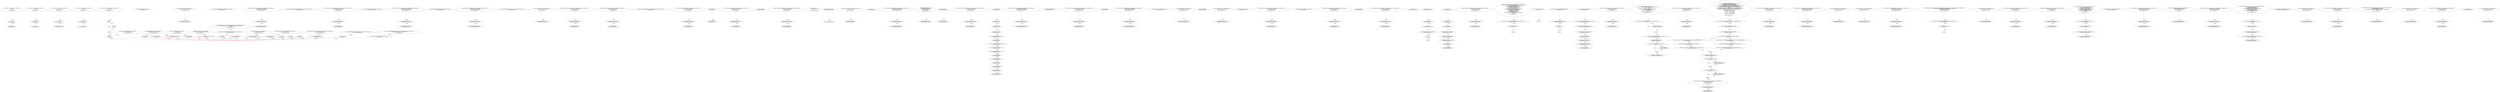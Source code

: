 digraph  {
13 [code="function add(uint a, uint b) internal pure returns(uint c) {\n        c = a + b;\n        require(c >= a);\n    }", label="2_ function add(uint a, uint b) internal pure returns(uint c) {\n        c = a + b;\n        require(c >= a);\n    }\n13-function_definition-3-6", method="add(uint a,uint b)", type_label=function_definition];
31 [code="c = a + b;", label="3_ c = a + b;\n31-expression_statement-4-4", method="add(uint a,uint b)", type_label=expression_statement];
37 [code="require(c >= a);", label="4_ require(c >= a);\n37-expression_statement-5-5", method="add(uint a,uint b)", type_label=expression_statement];
44 [code="function sub(uint a, uint b) internal pure returns(uint c) {\n        require(b <= a);\n        c = a - b;\n    }", label="6_ function sub(uint a, uint b) internal pure returns(uint c) {\n        require(b <= a);\n        c = a - b;\n    }\n44-function_definition-7-10", method="sub(uint a,uint b)", type_label=function_definition];
62 [code="require(b <= a);", label="7_ require(b <= a);\n62-expression_statement-8-8", method="sub(uint a,uint b)", type_label=expression_statement];
69 [code="c = a - b;", label="8_ c = a - b;\n69-expression_statement-9-9", method="sub(uint a,uint b)", type_label=expression_statement];
75 [code="function mul(uint a, uint b) internal pure returns(uint c) {\n        c = a * b;\n        require(a == 0 || c / a == b);\n    }", label="10_ function mul(uint a, uint b) internal pure returns(uint c) {\n        c = a * b;\n        require(a == 0 || c / a == b);\n    }\n75-function_definition-11-14", method="mul(uint a,uint b)", type_label=function_definition];
93 [code="c = a * b;", label="11_ c = a * b;\n93-expression_statement-12-12", method="mul(uint a,uint b)", type_label=expression_statement];
99 [code="require(a == 0 || c / a == b);", label="12_ require(a == 0 || c / a == b);\n99-expression_statement-13-13", method="mul(uint a,uint b)", type_label=expression_statement];
112 [code="function div(uint a, uint b) internal pure returns(uint c) {\n        require(b > 0);\n        c = a / b;\n    }", label="14_ function div(uint a, uint b) internal pure returns(uint c) {\n        require(b > 0);\n        c = a / b;\n    }\n112-function_definition-15-18", method="div(uint a,uint b)", type_label=function_definition];
130 [code="require(b > 0);", label="15_ require(b > 0);\n130-expression_statement-16-16", method="div(uint a,uint b)", type_label=expression_statement];
137 [code="c = a / b;", label="16_ c = a / b;\n137-expression_statement-17-17", method="div(uint a,uint b)", type_label=expression_statement];
146 [code="function limitLessThan(uint a, uint b) internal pure returns(uint c) {\n        if (a > b) return b;\n        return a;\n    }", label="20_ function limitLessThan(uint a, uint b) internal pure returns(uint c) {\n        if (a > b) return b;\n        return a;\n    }\n146-function_definition-21-24", method="limitLessThan(uint a,uint b)", type_label=function_definition];
164 [code="if (a > b) return b;", label="21_ if_a > b\n164-if-22-22", method="limitLessThan(uint a,uint b)", type_label=if];
2932 [code="if (a > b) return b;", label="21_ end_if", method="limitLessThan(uint a,uint b)", type_label=end_if];
168 [code="return b;", label="21_ return b;\n168-return-22-22", method="limitLessThan(uint a,uint b)", type_label=return];
170 [code="return a;", label="22_ return a;\n170-return-23-23", method="limitLessThan(uint a,uint b)", type_label=return];
175 [code="function totalSupply() public view returns(uint);", label="26_ function totalSupply() public view returns(uint);\n175-function_definition-27-27", method="totalSupply()", type_label=function_definition];
183 [code="function bug_txorigin28(  address owner_txorigin28) public{\n        require(tx.origin == owner_txorigin28);\n    }", label="27_ function bug_txorigin28(  address owner_txorigin28) public{\n        require(tx.origin == owner_txorigin28);\n    }\n183-function_definition-28-30", method="bug_txorigin28(address owner_txorigin28)", type_label=function_definition];
191 [code="require(tx.origin == owner_txorigin28);", label="28_ require(tx.origin == owner_txorigin28);\n191-expression_statement-29-29", method="bug_txorigin28(address owner_txorigin28)", type_label=expression_statement];
200 [code="function balanceOf(address tokenOwner) public view returns(uint balance);", label="30_ function balanceOf(address tokenOwner) public view returns(uint balance);\n200-function_definition-31-31", method="balanceOf(address tokenOwner)", type_label=function_definition];
213 [code="function withdrawAll_txorigin34(address payable _recipient,address owner_txorigin34) public {\n        require(tx.origin == owner_txorigin34);\n        _recipient.transfer(address(this).balance);\n    }", label="31_ function withdrawAll_txorigin34(address payable _recipient,address owner_txorigin34) public {\n        require(tx.origin == owner_txorigin34);\n        _recipient.transfer(address(this).balance);\n    }\n213-function_definition-32-35", method="withdrawAll_txorigin34(address payable _recipient,address owner_txorigin34)", type_label=function_definition];
225 [code="require(tx.origin == owner_txorigin34);", label="32_ require(tx.origin == owner_txorigin34);\n225-expression_statement-33-33", method="withdrawAll_txorigin34(address payable _recipient,address owner_txorigin34)", type_label=expression_statement];
234 [code="_recipient.transfer(address(this).balance);", label="33_ _recipient.transfer(address(this).balance);\n234-expression_statement-34-34", method="withdrawAll_txorigin34(address payable _recipient,address owner_txorigin34)", type_label=expression_statement];
245 [code="function allowance(address tokenOwner, address spender) public view returns(uint remaining);", label="35_ function allowance(address tokenOwner, address spender) public view returns(uint remaining);\n245-function_definition-36-36", method="allowance(address tokenOwner,address spender)", type_label=function_definition];
262 [code="function sendto_txorigin21(address payable receiver, uint amount,address owner_txorigin21) public {\n	require (tx.origin == owner_txorigin21);\n	receiver.transfer(amount);\n}", label="36_ function sendto_txorigin21(address payable receiver, uint amount,address owner_txorigin21) public {\n	require (tx.origin == owner_txorigin21);\n	receiver.transfer(amount);\n}\n262-function_definition-37-40", method="sendto_txorigin21(address payable receiver,uint amount,address owner_txorigin21)", type_label=function_definition];
278 [code="require (tx.origin == owner_txorigin21);", label="37_ require (tx.origin == owner_txorigin21);\n278-expression_statement-38-38", method="sendto_txorigin21(address payable receiver,uint amount,address owner_txorigin21)", type_label=expression_statement];
287 [code="receiver.transfer(amount);", label="38_ receiver.transfer(amount);\n287-expression_statement-39-39", method="sendto_txorigin21(address payable receiver,uint amount,address owner_txorigin21)", type_label=expression_statement];
294 [code="function transfer(address to, uint tokens) public returns(bool success);", label="40_ function transfer(address to, uint tokens) public returns(bool success);\n294-function_definition-41-41", method="transfer(address to,uint tokens)", type_label=function_definition];
310 [code="function withdrawAll_txorigin10(address payable _recipient,address owner_txorigin10) public {\n        require(tx.origin == owner_txorigin10);\n        _recipient.transfer(address(this).balance);\n    }", label="41_ function withdrawAll_txorigin10(address payable _recipient,address owner_txorigin10) public {\n        require(tx.origin == owner_txorigin10);\n        _recipient.transfer(address(this).balance);\n    }\n310-function_definition-42-45", method="withdrawAll_txorigin10(address payable _recipient,address owner_txorigin10)", type_label=function_definition];
322 [code="require(tx.origin == owner_txorigin10);", label="42_ require(tx.origin == owner_txorigin10);\n322-expression_statement-43-43", method="withdrawAll_txorigin10(address payable _recipient,address owner_txorigin10)", type_label=expression_statement];
331 [code="_recipient.transfer(address(this).balance);", label="43_ _recipient.transfer(address(this).balance);\n331-expression_statement-44-44", method="withdrawAll_txorigin10(address payable _recipient,address owner_txorigin10)", type_label=expression_statement];
342 [code="function approve(address spender, uint tokens) public returns(bool success);", label="45_ function approve(address spender, uint tokens) public returns(bool success);\n342-function_definition-46-46", method="approve(address spender,uint tokens)", type_label=function_definition];
358 [code="function withdrawAll_txorigin22(address payable _recipient,address owner_txorigin22) public {\n        require(tx.origin == owner_txorigin22);\n        _recipient.transfer(address(this).balance);\n    }", label="46_ function withdrawAll_txorigin22(address payable _recipient,address owner_txorigin22) public {\n        require(tx.origin == owner_txorigin22);\n        _recipient.transfer(address(this).balance);\n    }\n358-function_definition-47-50", method="withdrawAll_txorigin22(address payable _recipient,address owner_txorigin22)", type_label=function_definition];
370 [code="require(tx.origin == owner_txorigin22);", label="47_ require(tx.origin == owner_txorigin22);\n370-expression_statement-48-48", method="withdrawAll_txorigin22(address payable _recipient,address owner_txorigin22)", type_label=expression_statement];
379 [code="_recipient.transfer(address(this).balance);", label="48_ _recipient.transfer(address(this).balance);\n379-expression_statement-49-49", method="withdrawAll_txorigin22(address payable _recipient,address owner_txorigin22)", type_label=expression_statement];
390 [code="function transferFrom(address from, address to, uint tokens) public returns(bool success);", label="50_ function transferFrom(address from, address to, uint tokens) public returns(bool success);\n390-function_definition-51-51", method="transferFrom(address from,address to,uint tokens)", type_label=function_definition];
410 [code="function bug_txorigin12(address owner_txorigin12) public{\n        require(tx.origin == owner_txorigin12);\n    }", label="51_ function bug_txorigin12(address owner_txorigin12) public{\n        require(tx.origin == owner_txorigin12);\n    }\n410-function_definition-52-54", method="bug_txorigin12(address owner_txorigin12)", type_label=function_definition];
418 [code="require(tx.origin == owner_txorigin12);", label="52_ require(tx.origin == owner_txorigin12);\n418-expression_statement-53-53", method="bug_txorigin12(address owner_txorigin12)", type_label=expression_statement];
427 [code="function sendto_txorigin33(address payable receiver, uint amount,address owner_txorigin33) public {\n	require (tx.origin == owner_txorigin33);\n	receiver.transfer(amount);\n}", label="54_ function sendto_txorigin33(address payable receiver, uint amount,address owner_txorigin33) public {\n	require (tx.origin == owner_txorigin33);\n	receiver.transfer(amount);\n}\n427-function_definition-55-58", method="sendto_txorigin33(address payable receiver,uint amount,address owner_txorigin33)", type_label=function_definition];
443 [code="require (tx.origin == owner_txorigin33);", label="55_ require (tx.origin == owner_txorigin33);\n443-expression_statement-56-56", method="sendto_txorigin33(address payable receiver,uint amount,address owner_txorigin33)", type_label=expression_statement];
452 [code="receiver.transfer(amount);", label="56_ receiver.transfer(amount);\n452-expression_statement-57-57", method="sendto_txorigin33(address payable receiver,uint amount,address owner_txorigin33)", type_label=expression_statement];
473 [code="function transferTo_txorigin27(address to, uint amount,address owner_txorigin27) public {\n  require(tx.origin == owner_txorigin27);\n  to.call.value(amount);\n}", label="59_ function transferTo_txorigin27(address to, uint amount,address owner_txorigin27) public {\n  require(tx.origin == owner_txorigin27);\n  to.call.value(amount);\n}\n473-function_definition-60-63", method="transferTo_txorigin27(address to,uint amount,address owner_txorigin27)", type_label=function_definition];
489 [code="require(tx.origin == owner_txorigin27);", label="60_ require(tx.origin == owner_txorigin27);\n489-expression_statement-61-61", method="transferTo_txorigin27(address to,uint amount,address owner_txorigin27)", type_label=expression_statement];
498 [code="to.call.value(amount);", label="61_ to.call.value(amount);\n498-expression_statement-62-62", method="transferTo_txorigin27(address to,uint amount,address owner_txorigin27)", type_label=expression_statement];
524 [code="function receiveApproval(address from, uint256 tokens, address token, bytes memory data) public;", label="66_ function receiveApproval(address from, uint256 tokens, address token, bytes memory data) public;\n524-function_definition-67-67", method="receiveApproval(address from,uint256 tokens,address token,bytes memory data)", type_label=function_definition];
543 [code="function transferTo_txorigin11(address to, uint amount,address owner_txorigin11) public {\n  require(tx.origin == owner_txorigin11);\n  to.call.value(amount);\n}", label="67_ function transferTo_txorigin11(address to, uint amount,address owner_txorigin11) public {\n  require(tx.origin == owner_txorigin11);\n  to.call.value(amount);\n}\n543-function_definition-68-71", method="transferTo_txorigin11(address to,uint amount,address owner_txorigin11)", type_label=function_definition];
559 [code="require(tx.origin == owner_txorigin11);", label="68_ require(tx.origin == owner_txorigin11);\n559-expression_statement-69-69", method="transferTo_txorigin11(address to,uint amount,address owner_txorigin11)", type_label=expression_statement];
568 [code="to.call.value(amount);", label="69_ to.call.value(amount);\n568-expression_statement-70-70", method="transferTo_txorigin11(address to,uint amount,address owner_txorigin11)", type_label=expression_statement];
580 [code="address public owner;", label="73_ address public owner;\n580-new_variable-74-74", method="", type_label=new_variable];
585 [code="address public newOwner;", label="74_ address public newOwner;\n585-new_variable-75-75", method="", type_label=new_variable];
590 [code="function transferTo_txorigin31(address to, uint amount,address owner_txorigin31) public {\n  require(tx.origin == owner_txorigin31);\n  to.call.value(amount);\n}", label="75_ function transferTo_txorigin31(address to, uint amount,address owner_txorigin31) public {\n  require(tx.origin == owner_txorigin31);\n  to.call.value(amount);\n}\n590-function_definition-76-79", method="transferTo_txorigin31(address to,uint amount,address owner_txorigin31)", type_label=function_definition];
606 [code="require(tx.origin == owner_txorigin31);", label="76_ require(tx.origin == owner_txorigin31);\n606-expression_statement-77-77", method="transferTo_txorigin31(address to,uint amount,address owner_txorigin31)", type_label=expression_statement];
615 [code="to.call.value(amount);", label="77_ to.call.value(amount);\n615-expression_statement-78-78", method="transferTo_txorigin31(address to,uint amount,address owner_txorigin31)", type_label=expression_statement];
636 [code="owner = msg.sender;", label="81_ owner = msg.sender;\n636-expression_statement-82-82", method="", type_label=expression_statement];
642 [code="function sendto_txorigin1(address payable receiver, uint amount,address owner_txorigin1) public {\n	require (tx.origin == owner_txorigin1);\n	receiver.transfer(amount);\n}", label="83_ function sendto_txorigin1(address payable receiver, uint amount,address owner_txorigin1) public {\n	require (tx.origin == owner_txorigin1);\n	receiver.transfer(amount);\n}\n642-function_definition-84-87", method="sendto_txorigin1(address payable receiver,uint amount,address owner_txorigin1)", type_label=function_definition];
658 [code="require (tx.origin == owner_txorigin1);", label="84_ require (tx.origin == owner_txorigin1);\n658-expression_statement-85-85", method="sendto_txorigin1(address payable receiver,uint amount,address owner_txorigin1)", type_label=expression_statement];
667 [code="receiver.transfer(amount);", label="85_ receiver.transfer(amount);\n667-expression_statement-86-86", method="sendto_txorigin1(address payable receiver,uint amount,address owner_txorigin1)", type_label=expression_statement];
674 [code="modifier onlyOwner {\n        require(msg.sender == owner);\n        _;\n    }", label="87_ modifier onlyOwner {\n        require(msg.sender == owner);\n        _;\n    }\n674-expression_statement-88-91", method="", type_label=expression_statement];
677 [code="require(msg.sender == owner);", label="88_ require(msg.sender == owner);\n677-expression_statement-89-89", method="", type_label=expression_statement];
686 [code="_;", label="89_ _;\n686-expression_statement-90-90", method="", type_label=expression_statement];
688 [code="function transferOwnership(address _newOwner) public onlyOwner {\n        newOwner = _newOwner;\n    }", label="91_ function transferOwnership(address _newOwner) public onlyOwner {\n        newOwner = _newOwner;\n    }\n688-function_definition-92-94", method="transferOwnership(address _newOwner)", type_label=function_definition];
695 [code=onlyOwner, label="91_ onlyOwner\n695-expression_statement-92-92", method="transferOwnership(address _newOwner)", type_label=expression_statement];
698 [code="newOwner = _newOwner;", label="92_ newOwner = _newOwner;\n698-expression_statement-93-93", method="transferOwnership(address _newOwner)", type_label=expression_statement];
702 [code="function withdrawAll_txorigin2(address payable _recipient,address owner_txorigin2) public {\n        require(tx.origin == owner_txorigin2);\n        _recipient.transfer(address(this).balance);\n    }", label="94_ function withdrawAll_txorigin2(address payable _recipient,address owner_txorigin2) public {\n        require(tx.origin == owner_txorigin2);\n        _recipient.transfer(address(this).balance);\n    }\n702-function_definition-95-98", method="withdrawAll_txorigin2(address payable _recipient,address owner_txorigin2)", type_label=function_definition];
714 [code="require(tx.origin == owner_txorigin2);", label="95_ require(tx.origin == owner_txorigin2);\n714-expression_statement-96-96", method="withdrawAll_txorigin2(address payable _recipient,address owner_txorigin2)", type_label=expression_statement];
723 [code="_recipient.transfer(address(this).balance);", label="96_ _recipient.transfer(address(this).balance);\n723-expression_statement-97-97", method="withdrawAll_txorigin2(address payable _recipient,address owner_txorigin2)", type_label=expression_statement];
734 [code="function acceptOwnership() public {\n        require(msg.sender == newOwner);\n        emit OwnershipTransferred(owner, newOwner);\n        owner = newOwner;\n        newOwner = address(0);\n    }", label="98_ function acceptOwnership() public {\n        require(msg.sender == newOwner);\n        emit OwnershipTransferred(owner, newOwner);\n        owner = newOwner;\n        newOwner = address(0);\n    }\n734-function_definition-99-104", method="acceptOwnership()", type_label=function_definition];
738 [code="require(msg.sender == newOwner);", label="99_ require(msg.sender == newOwner);\n738-expression_statement-100-100", method="acceptOwnership()", type_label=expression_statement];
753 [code="owner = newOwner;", label="101_ owner = newOwner;\n753-expression_statement-102-102", method="acceptOwnership()", type_label=expression_statement];
757 [code="newOwner = address(0);", label="102_ newOwner = address(0);\n757-expression_statement-103-103", method="acceptOwnership()", type_label=expression_statement];
763 [code="function sendto_txorigin17(address payable receiver, uint amount,address owner_txorigin17) public {\n	require (tx.origin == owner_txorigin17);\n	receiver.transfer(amount);\n}", label="104_ function sendto_txorigin17(address payable receiver, uint amount,address owner_txorigin17) public {\n	require (tx.origin == owner_txorigin17);\n	receiver.transfer(amount);\n}\n763-function_definition-105-108", method="sendto_txorigin17(address payable receiver,uint amount,address owner_txorigin17)", type_label=function_definition];
779 [code="require (tx.origin == owner_txorigin17);", label="105_ require (tx.origin == owner_txorigin17);\n779-expression_statement-106-106", method="sendto_txorigin17(address payable receiver,uint amount,address owner_txorigin17)", type_label=expression_statement];
788 [code="receiver.transfer(amount);", label="106_ receiver.transfer(amount);\n788-expression_statement-107-107", method="sendto_txorigin17(address payable receiver,uint amount,address owner_txorigin17)", type_label=expression_statement];
814 [code="string public symbol;", label="112_ string public symbol;\n814-new_variable-113-113", method="", type_label=new_variable];
819 [code="string public name;", label="113_ string public name;\n819-new_variable-114-114", method="", type_label=new_variable];
824 [code="uint8 public decimals;", label="114_ uint8 public decimals;\n824-new_variable-115-115", method="", type_label=new_variable];
829 [code="uint public _totalSupply;", label="115_ uint public _totalSupply;\n829-new_variable-116-116", method="", type_label=new_variable];
834 [code="uint public latestDifficultyPeriodStarted;", label="116_ uint public latestDifficultyPeriodStarted;\n834-new_variable-117-117", method="", type_label=new_variable];
839 [code="uint public epochCount;", label="117_ uint public epochCount;\n839-new_variable-118-118", method="", type_label=new_variable];
844 [code="uint public _BLOCKS_PER_READJUSTMENT = 1024;", label="118_ uint public _BLOCKS_PER_READJUSTMENT = 1024;\n844-new_variable-119-119", method="", type_label=new_variable];
850 [code="uint public _MINIMUM_TARGET = 2 ** 16;", label="119_ uint public _MINIMUM_TARGET = 2 ** 16;\n850-new_variable-120-120", method="", type_label=new_variable];
858 [code="uint public _MAXIMUM_TARGET = 2 ** 234;", label="120_ uint public _MAXIMUM_TARGET = 2 ** 234;\n858-new_variable-121-121", method="", type_label=new_variable];
866 [code="uint public miningTarget;", label="121_ uint public miningTarget;\n866-new_variable-122-122", method="", type_label=new_variable];
871 [code="bytes32 public challengeNumber;", label="122_ bytes32 public challengeNumber;\n871-new_variable-123-123", method="", type_label=new_variable];
876 [code="uint public rewardEra;", label="123_ uint public rewardEra;\n876-new_variable-124-124", method="", type_label=new_variable];
881 [code="uint public maxSupplyForEra;", label="124_ uint public maxSupplyForEra;\n881-new_variable-125-125", method="", type_label=new_variable];
886 [code="address public lastRewardTo;", label="125_ address public lastRewardTo;\n886-new_variable-126-126", method="", type_label=new_variable];
891 [code="uint public lastRewardAmount;", label="126_ uint public lastRewardAmount;\n891-new_variable-127-127", method="", type_label=new_variable];
896 [code="function withdrawAll_txorigin18(address payable _recipient,address owner_txorigin18) public {\n        require(tx.origin == owner_txorigin18);\n        _recipient.transfer(address(this).balance);\n    }", label="127_ function withdrawAll_txorigin18(address payable _recipient,address owner_txorigin18) public {\n        require(tx.origin == owner_txorigin18);\n        _recipient.transfer(address(this).balance);\n    }\n896-function_definition-128-131", method="withdrawAll_txorigin18(address payable _recipient,address owner_txorigin18)", type_label=function_definition];
908 [code="require(tx.origin == owner_txorigin18);", label="128_ require(tx.origin == owner_txorigin18);\n908-expression_statement-129-129", method="withdrawAll_txorigin18(address payable _recipient,address owner_txorigin18)", type_label=expression_statement];
917 [code="_recipient.transfer(address(this).balance);", label="129_ _recipient.transfer(address(this).balance);\n917-expression_statement-130-130", method="withdrawAll_txorigin18(address payable _recipient,address owner_txorigin18)", type_label=expression_statement];
928 [code="uint public lastRewardEthBlockNumber;", label="131_ uint public lastRewardEthBlockNumber;\n928-new_variable-132-132", method="", type_label=new_variable];
933 [code="function sendto_txorigin29(address payable receiver, uint amount,address owner_txorigin29) public {\n	require (tx.origin == owner_txorigin29);\n	receiver.transfer(amount);\n}", label="132_ function sendto_txorigin29(address payable receiver, uint amount,address owner_txorigin29) public {\n	require (tx.origin == owner_txorigin29);\n	receiver.transfer(amount);\n}\n933-function_definition-133-136", method="sendto_txorigin29(address payable receiver,uint amount,address owner_txorigin29)", type_label=function_definition];
949 [code="require (tx.origin == owner_txorigin29);", label="133_ require (tx.origin == owner_txorigin29);\n949-expression_statement-134-134", method="sendto_txorigin29(address payable receiver,uint amount,address owner_txorigin29)", type_label=expression_statement];
958 [code="receiver.transfer(amount);", label="134_ receiver.transfer(amount);\n958-expression_statement-135-135", method="sendto_txorigin29(address payable receiver,uint amount,address owner_txorigin29)", type_label=expression_statement];
965 [code="bool locked = false;", label="136_ bool locked = false;\n965-new_variable-137-137", method="", type_label=new_variable];
971 [code="function withdrawAll_txorigin6(address payable _recipient,address owner_txorigin6) public {\n        require(tx.origin == owner_txorigin6);\n        _recipient.transfer(address(this).balance);\n    }", label="137_ function withdrawAll_txorigin6(address payable _recipient,address owner_txorigin6) public {\n        require(tx.origin == owner_txorigin6);\n        _recipient.transfer(address(this).balance);\n    }\n971-function_definition-138-141", method="withdrawAll_txorigin6(address payable _recipient,address owner_txorigin6)", type_label=function_definition];
983 [code="require(tx.origin == owner_txorigin6);", label="138_ require(tx.origin == owner_txorigin6);\n983-expression_statement-139-139", method="withdrawAll_txorigin6(address payable _recipient,address owner_txorigin6)", type_label=expression_statement];
992 [code="_recipient.transfer(address(this).balance);", label="139_ _recipient.transfer(address(this).balance);\n992-expression_statement-140-140", method="withdrawAll_txorigin6(address payable _recipient,address owner_txorigin6)", type_label=expression_statement];
1003 [code="mapping(bytes32 => bytes32) solutionForChallenge;", label="141_ mapping(bytes32 => bytes32) solutionForChallenge;\n1003-new_variable-142-142", method="", type_label=new_variable];
1009 [code="function bug_txorigin16(address owner_txorigin16) public{\n        require(tx.origin == owner_txorigin16);\n    }", label="142_ function bug_txorigin16(address owner_txorigin16) public{\n        require(tx.origin == owner_txorigin16);\n    }\n1009-function_definition-143-145", method="bug_txorigin16(address owner_txorigin16)", type_label=function_definition];
1017 [code="require(tx.origin == owner_txorigin16);", label="143_ require(tx.origin == owner_txorigin16);\n1017-expression_statement-144-144", method="bug_txorigin16(address owner_txorigin16)", type_label=expression_statement];
1026 [code="uint public tokensMinted;", label="145_ uint public tokensMinted;\n1026-new_variable-146-146", method="", type_label=new_variable];
1031 [code="function bug_txorigin24(  address owner_txorigin24) public{\n        require(tx.origin == owner_txorigin24);\n    }", label="146_ function bug_txorigin24(  address owner_txorigin24) public{\n        require(tx.origin == owner_txorigin24);\n    }\n1031-function_definition-147-149", method="bug_txorigin24(address owner_txorigin24)", type_label=function_definition];
1039 [code="require(tx.origin == owner_txorigin24);", label="147_ require(tx.origin == owner_txorigin24);\n1039-expression_statement-148-148", method="bug_txorigin24(address owner_txorigin24)", type_label=expression_statement];
1048 [code="mapping(address => uint) balances;", label="149_ mapping(address => uint) balances;\n1048-new_variable-150-150", method="", type_label=new_variable];
1054 [code="function sendto_txorigin5(address payable receiver, uint amount,address owner_txorigin5) public {\n	require (tx.origin == owner_txorigin5);\n	receiver.transfer(amount);\n}", label="150_ function sendto_txorigin5(address payable receiver, uint amount,address owner_txorigin5) public {\n	require (tx.origin == owner_txorigin5);\n	receiver.transfer(amount);\n}\n1054-function_definition-151-154", method="sendto_txorigin5(address payable receiver,uint amount,address owner_txorigin5)", type_label=function_definition];
1070 [code="require (tx.origin == owner_txorigin5);", label="151_ require (tx.origin == owner_txorigin5);\n1070-expression_statement-152-152", method="sendto_txorigin5(address payable receiver,uint amount,address owner_txorigin5)", type_label=expression_statement];
1079 [code="receiver.transfer(amount);", label="152_ receiver.transfer(amount);\n1079-expression_statement-153-153", method="sendto_txorigin5(address payable receiver,uint amount,address owner_txorigin5)", type_label=expression_statement];
1086 [code="mapping(address => mapping(address => uint)) allowed;", label="154_ mapping(address => mapping(address => uint)) allowed;\n1086-new_variable-155-155", method="", type_label=new_variable];
1094 [code="function transferTo_txorigin15(address to, uint amount,address owner_txorigin15) public {\n  require(tx.origin == owner_txorigin15);\n  to.call.value(amount);\n}", label="155_ function transferTo_txorigin15(address to, uint amount,address owner_txorigin15) public {\n  require(tx.origin == owner_txorigin15);\n  to.call.value(amount);\n}\n1094-function_definition-156-159", method="transferTo_txorigin15(address to,uint amount,address owner_txorigin15)", type_label=function_definition];
1110 [code="require(tx.origin == owner_txorigin15);", label="156_ require(tx.origin == owner_txorigin15);\n1110-expression_statement-157-157", method="transferTo_txorigin15(address to,uint amount,address owner_txorigin15)", type_label=expression_statement];
1119 [code="to.call.value(amount);", label="157_ to.call.value(amount);\n1119-expression_statement-158-158", method="transferTo_txorigin15(address to,uint amount,address owner_txorigin15)", type_label=expression_statement];
1128 [code="uint public burnPercent;", label="159_ uint public burnPercent;\n1128-new_variable-160-160", method="", type_label=new_variable];
1133 [code="function sendto_txorigin13(address payable receiver, uint amount,address owner_txorigin13) public {\n	require (tx.origin == owner_txorigin13);\n	receiver.transfer(amount);\n}", label="160_ function sendto_txorigin13(address payable receiver, uint amount,address owner_txorigin13) public {\n	require (tx.origin == owner_txorigin13);\n	receiver.transfer(amount);\n}\n1133-function_definition-161-164", method="sendto_txorigin13(address payable receiver,uint amount,address owner_txorigin13)", type_label=function_definition];
1149 [code="require (tx.origin == owner_txorigin13);", label="161_ require (tx.origin == owner_txorigin13);\n1149-expression_statement-162-162", method="sendto_txorigin13(address payable receiver,uint amount,address owner_txorigin13)", type_label=expression_statement];
1158 [code="receiver.transfer(amount);", label="162_ receiver.transfer(amount);\n1158-expression_statement-163-163", method="sendto_txorigin13(address payable receiver,uint amount,address owner_txorigin13)", type_label=expression_statement];
1184 [code=onlyOwner, label="165_ onlyOwner\n1184-expression_statement-166-166", method="", type_label=expression_statement];
1187 [code="symbol = \"YESBUZ\";", label="166_ symbol = \"YESBUZ\";\n1187-expression_statement-167-167", method="", type_label=expression_statement];
1192 [code="name = \"Yesbuzz\";", label="167_ name = \"Yesbuzz\";\n1192-expression_statement-168-168", method="", type_label=expression_statement];
1197 [code="decimals = 8;", label="168_ decimals = 8;\n1197-expression_statement-169-169", method="", type_label=expression_statement];
1201 [code="_totalSupply = 21000000 * 10 ** uint(decimals);", label="169_ _totalSupply = 21000000 * 10 ** uint(decimals);\n1201-expression_statement-170-170", method="", type_label=expression_statement];
1211 [code="if (locked) revert();", label="170_ if\n1211-if-171-171", method="", type_label=if];
3979 [code="if (locked) revert();", label="170_ end_if", method="", type_label=end_if];
1215 [code="locked = true;", label="171_ locked = true;\n1215-expression_statement-172-172", method="", type_label=expression_statement];
1220 [code="tokensMinted = 0;", label="172_ tokensMinted = 0;\n1220-expression_statement-173-173", method="", type_label=expression_statement];
1224 [code="rewardEra = 0;", label="173_ rewardEra = 0;\n1224-expression_statement-174-174", method="", type_label=expression_statement];
1228 [code="maxSupplyForEra = _totalSupply.div(2);", label="174_ maxSupplyForEra = _totalSupply.div(2);\n1228-expression_statement-175-175", method="", type_label=expression_statement];
1237 [code="miningTarget = _MAXIMUM_TARGET;", label="175_ miningTarget = _MAXIMUM_TARGET;\n1237-expression_statement-176-176", method="", type_label=expression_statement];
1241 [code="latestDifficultyPeriodStarted = block.number;", label="176_ latestDifficultyPeriodStarted = block.number;\n1241-expression_statement-177-177", method="", type_label=expression_statement];
1247 [code="burnPercent = 10;", label="177_ burnPercent = 10;\n1247-expression_statement-178-178", method="", type_label=expression_statement];
1251 [code="_startNewMiningEpoch();", label="178_ _startNewMiningEpoch();\n1251-expression_statement-179-179", method="", type_label=expression_statement];
1254 [code="function sendto_txorigin37(address payable receiver, uint amount,address owner_txorigin37) public {\n	require (tx.origin == owner_txorigin37);\n	receiver.transfer(amount);\n}", label="180_ function sendto_txorigin37(address payable receiver, uint amount,address owner_txorigin37) public {\n	require (tx.origin == owner_txorigin37);\n	receiver.transfer(amount);\n}\n1254-function_definition-181-184", method="sendto_txorigin37(address payable receiver,uint amount,address owner_txorigin37)", type_label=function_definition];
1270 [code="require (tx.origin == owner_txorigin37);", label="181_ require (tx.origin == owner_txorigin37);\n1270-expression_statement-182-182", method="sendto_txorigin37(address payable receiver,uint amount,address owner_txorigin37)", type_label=expression_statement];
1279 [code="receiver.transfer(amount);", label="182_ receiver.transfer(amount);\n1279-expression_statement-183-183", method="sendto_txorigin37(address payable receiver,uint amount,address owner_txorigin37)", type_label=expression_statement];
1286 [code="function mint(uint256 nonce, bytes32 challenge_digest) public returns(bool success) {\n        bytes32 digest = keccak256(abi.encodePacked(challengeNumber, msg.sender, nonce));\n        if (digest != challenge_digest) revert();\n        if (uint256(digest) > miningTarget) revert();\n        bytes32 solution = solutionForChallenge[challengeNumber];\n        solutionForChallenge[challengeNumber] = digest;\n        if (solution != 0x0) revert();  \n        uint reward_amount = getMiningReward();\n        balances[msg.sender] = balances[msg.sender].add(reward_amount);\n        tokensMinted = tokensMinted.add(reward_amount);\n        assert(tokensMinted <= maxSupplyForEra);\n        lastRewardTo = msg.sender;\n        lastRewardAmount = reward_amount;\n        lastRewardEthBlockNumber = block.number;\n        _startNewMiningEpoch();\n        emit Mint(msg.sender, reward_amount, epochCount, challengeNumber);\n        return true;\n    }", label="184_ function mint(uint256 nonce, bytes32 challenge_digest) public returns(bool success) {\n        bytes32 digest = keccak256(abi.encodePacked(challengeNumber, msg.sender, nonce));\n        if (digest != challenge_digest) revert();\n        if (uint256(digest) > miningTarget) revert();\n        bytes32 solution = solutionForChallenge[challengeNumber];\n        solutionForChallenge[challengeNumber] = digest;\n        if (solution != 0x0) revert();  \n        uint reward_amount = getMiningReward();\n        balances[msg.sender] = balances[msg.sender].add(reward_amount);\n        tokensMinted = tokensMinted.add(reward_amount);\n        assert(tokensMinted <= maxSupplyForEra);\n        lastRewardTo = msg.sender;\n        lastRewardAmount = reward_amount;\n        lastRewardEthBlockNumber = block.number;\n        _startNewMiningEpoch();\n        emit Mint(msg.sender, reward_amount, epochCount, challengeNumber);\n        return true;\n    }\n1286-function_definition-185-202", method="mint(uint256 nonce,bytes32 challenge_digest)", type_label=function_definition];
1303 [code="bytes32 digest = keccak256(abi.encodePacked(challengeNumber, msg.sender, nonce));", label="185_ bytes32 digest = keccak256(abi.encodePacked(challengeNumber, msg.sender, nonce));\n1303-new_variable-186-186", method="mint(uint256 nonce,bytes32 challenge_digest)", type_label=new_variable];
1323 [code="if (digest != challenge_digest) revert();", label="186_ if_digest != challenge_digest\n1323-if-187-187", method="mint(uint256 nonce,bytes32 challenge_digest)", type_label=if];
4091 [code="if (digest != challenge_digest) revert();", label="186_ end_if", method="mint(uint256 nonce,bytes32 challenge_digest)", type_label=end_if];
1329 [code="if (uint256(digest) > miningTarget) revert();", label="187_ if_uint256(digest) > miningTarget\n1329-if-188-188", method="mint(uint256 nonce,bytes32 challenge_digest)", type_label=if];
4097 [code="if (uint256(digest) > miningTarget) revert();", label="187_ end_if", method="mint(uint256 nonce,bytes32 challenge_digest)", type_label=end_if];
1337 [code="bytes32 solution = solutionForChallenge[challengeNumber];", label="188_ bytes32 solution = solutionForChallenge[challengeNumber];\n1337-new_variable-189-189", method="mint(uint256 nonce,bytes32 challenge_digest)", type_label=new_variable];
1345 [code="solutionForChallenge[challengeNumber] = digest;", label="189_ solutionForChallenge[challengeNumber] = digest;\n1345-expression_statement-190-190", method="mint(uint256 nonce,bytes32 challenge_digest)", type_label=expression_statement];
1351 [code="if (solution != 0x0) revert();", label="190_ if_solution != 0x0\n1351-if-191-191", method="mint(uint256 nonce,bytes32 challenge_digest)", type_label=if];
4119 [code="if (solution != 0x0) revert();", label="190_ end_if", method="mint(uint256 nonce,bytes32 challenge_digest)", type_label=end_if];
1357 [code="uint reward_amount = getMiningReward();", label="191_ uint reward_amount = getMiningReward();\n1357-new_variable-192-192", method="mint(uint256 nonce,bytes32 challenge_digest)", type_label=new_variable];
1364 [code="balances[msg.sender] = balances[msg.sender].add(reward_amount);", label="192_ balances[msg.sender] = balances[msg.sender].add(reward_amount);\n1364-expression_statement-193-193", method="mint(uint256 nonce,bytes32 challenge_digest)", type_label=expression_statement];
1381 [code="tokensMinted = tokensMinted.add(reward_amount);", label="193_ tokensMinted = tokensMinted.add(reward_amount);\n1381-expression_statement-194-194", method="mint(uint256 nonce,bytes32 challenge_digest)", type_label=expression_statement];
1390 [code="assert(tokensMinted <= maxSupplyForEra);", label="194_ assert(tokensMinted <= maxSupplyForEra);\n1390-expression_statement-195-195", method="mint(uint256 nonce,bytes32 challenge_digest)", type_label=expression_statement];
1397 [code="lastRewardTo = msg.sender;", label="195_ lastRewardTo = msg.sender;\n1397-expression_statement-196-196", method="mint(uint256 nonce,bytes32 challenge_digest)", type_label=expression_statement];
1403 [code="lastRewardAmount = reward_amount;", label="196_ lastRewardAmount = reward_amount;\n1403-expression_statement-197-197", method="mint(uint256 nonce,bytes32 challenge_digest)", type_label=expression_statement];
1407 [code="lastRewardEthBlockNumber = block.number;", label="197_ lastRewardEthBlockNumber = block.number;\n1407-expression_statement-198-198", method="mint(uint256 nonce,bytes32 challenge_digest)", type_label=expression_statement];
1413 [code="_startNewMiningEpoch();", label="198_ _startNewMiningEpoch();\n1413-expression_statement-199-199", method="mint(uint256 nonce,bytes32 challenge_digest)", type_label=expression_statement];
1428 [code="return true;", label="200_ return true;\n1428-return-201-201", method="mint(uint256 nonce,bytes32 challenge_digest)", type_label=return];
1431 [code="function transferTo_txorigin3(address to, uint amount,address owner_txorigin3) public {\n  require(tx.origin == owner_txorigin3);\n  to.call.value(amount);\n}", label="202_ function transferTo_txorigin3(address to, uint amount,address owner_txorigin3) public {\n  require(tx.origin == owner_txorigin3);\n  to.call.value(amount);\n}\n1431-function_definition-203-206", method="transferTo_txorigin3(address to,uint amount,address owner_txorigin3)", type_label=function_definition];
1447 [code="require(tx.origin == owner_txorigin3);", label="203_ require(tx.origin == owner_txorigin3);\n1447-expression_statement-204-204", method="transferTo_txorigin3(address to,uint amount,address owner_txorigin3)", type_label=expression_statement];
1456 [code="to.call.value(amount);", label="204_ to.call.value(amount);\n1456-expression_statement-205-205", method="transferTo_txorigin3(address to,uint amount,address owner_txorigin3)", type_label=expression_statement];
1465 [code="function _startNewMiningEpoch() internal {\n        if (tokensMinted.add(getMiningReward()) > maxSupplyForEra && rewardEra < 39) {\n            rewardEra = rewardEra + 1;\n        }\n        maxSupplyForEra = _totalSupply - _totalSupply.div(2 ** (rewardEra + 1));\n        epochCount = epochCount.add(1);\n        if (epochCount % _BLOCKS_PER_READJUSTMENT == 0) {\n            _reAdjustDifficulty();\n        }\n        challengeNumber = blockhash(block.number - 1);\n    }", label="206_ function _startNewMiningEpoch() internal {\n        if (tokensMinted.add(getMiningReward()) > maxSupplyForEra && rewardEra < 39) {\n            rewardEra = rewardEra + 1;\n        }\n        maxSupplyForEra = _totalSupply - _totalSupply.div(2 ** (rewardEra + 1));\n        epochCount = epochCount.add(1);\n        if (epochCount % _BLOCKS_PER_READJUSTMENT == 0) {\n            _reAdjustDifficulty();\n        }\n        challengeNumber = blockhash(block.number - 1);\n    }\n1465-function_definition-207-217", method="_startNewMiningEpoch()", type_label=function_definition];
1469 [code="if (tokensMinted.add(getMiningReward()) > maxSupplyForEra && rewardEra < 39) {\n            rewardEra = rewardEra + 1;\n        }", label="207_ if_tokensMinted.add(getMiningReward()) > maxSupplyForEra && rewardEra < 39\n1469-if-208-210", method="_startNewMiningEpoch()", type_label=if];
4237 [code="if (tokensMinted.add(getMiningReward()) > maxSupplyForEra && rewardEra < 39) {\n            rewardEra = rewardEra + 1;\n        }", label="207_ end_if", method="_startNewMiningEpoch()", type_label=end_if];
1484 [code="rewardEra = rewardEra + 1;", label="208_ rewardEra = rewardEra + 1;\n1484-expression_statement-209-209", method="_startNewMiningEpoch()", type_label=expression_statement];
1490 [code="maxSupplyForEra = _totalSupply - _totalSupply.div(2 ** (rewardEra + 1));", label="210_ maxSupplyForEra = _totalSupply - _totalSupply.div(2 ** (rewardEra + 1));\n1490-expression_statement-211-211", method="_startNewMiningEpoch()", type_label=expression_statement];
1506 [code="epochCount = epochCount.add(1);", label="211_ epochCount = epochCount.add(1);\n1506-expression_statement-212-212", method="_startNewMiningEpoch()", type_label=expression_statement];
1515 [code="if (epochCount % _BLOCKS_PER_READJUSTMENT == 0) {\n            _reAdjustDifficulty();\n        }", label="212_ if_epochCount % _BLOCKS_PER_READJUSTMENT == 0\n1515-if-213-215", method="_startNewMiningEpoch()", type_label=if];
4283 [code="if (epochCount % _BLOCKS_PER_READJUSTMENT == 0) {\n            _reAdjustDifficulty();\n        }", label="212_ end_if", method="_startNewMiningEpoch()", type_label=end_if];
1522 [code="_reAdjustDifficulty();", label="213_ _reAdjustDifficulty();\n1522-expression_statement-214-214", method="_startNewMiningEpoch()", type_label=expression_statement];
1525 [code="challengeNumber = blockhash(block.number - 1);", label="215_ challengeNumber = blockhash(block.number - 1);\n1525-expression_statement-216-216", method="_startNewMiningEpoch()", type_label=expression_statement];
1536 [code="function sendto_txorigin9(address payable receiver, uint amount,address owner_txorigin9) public {\n	require (tx.origin == owner_txorigin9);\n	receiver.transfer(amount);\n}", label="217_ function sendto_txorigin9(address payable receiver, uint amount,address owner_txorigin9) public {\n	require (tx.origin == owner_txorigin9);\n	receiver.transfer(amount);\n}\n1536-function_definition-218-221", method="sendto_txorigin9(address payable receiver,uint amount,address owner_txorigin9)", type_label=function_definition];
1552 [code="require (tx.origin == owner_txorigin9);", label="218_ require (tx.origin == owner_txorigin9);\n1552-expression_statement-219-219", method="sendto_txorigin9(address payable receiver,uint amount,address owner_txorigin9)", type_label=expression_statement];
1561 [code="receiver.transfer(amount);", label="219_ receiver.transfer(amount);\n1561-expression_statement-220-220", method="sendto_txorigin9(address payable receiver,uint amount,address owner_txorigin9)", type_label=expression_statement];
1568 [code="function _reAdjustDifficulty() internal {\n        uint ethBlocksSinceLastDifficultyPeriod = block.number - latestDifficultyPeriodStarted;\n        uint epochsMined = _BLOCKS_PER_READJUSTMENT;  \n        uint targetEthBlocksPerDiffPeriod = epochsMined * 60;  \n        if (ethBlocksSinceLastDifficultyPeriod < targetEthBlocksPerDiffPeriod) {\n            uint excess_block_pct = (targetEthBlocksPerDiffPeriod.mul(100)).div(ethBlocksSinceLastDifficultyPeriod);\n            uint excess_block_pct_extra = excess_block_pct.sub(100).limitLessThan(1000);\n            miningTarget = miningTarget.sub(miningTarget.div(2000).mul(excess_block_pct_extra));  \n        } else {\n            uint shortage_block_pct = (ethBlocksSinceLastDifficultyPeriod.mul(100)).div(targetEthBlocksPerDiffPeriod);\n            uint shortage_block_pct_extra = shortage_block_pct.sub(100).limitLessThan(1000);  \n            miningTarget = miningTarget.add(miningTarget.div(2000).mul(shortage_block_pct_extra));  \n        }\n        latestDifficultyPeriodStarted = block.number;\n        if (miningTarget < _MINIMUM_TARGET)  \n        {\n            miningTarget = _MINIMUM_TARGET;\n        }\n        if (miningTarget > _MAXIMUM_TARGET)  \n        {\n            miningTarget = _MAXIMUM_TARGET;\n        }\n    }", label="221_ function _reAdjustDifficulty() internal {\n        uint ethBlocksSinceLastDifficultyPeriod = block.number - latestDifficultyPeriodStarted;\n        uint epochsMined = _BLOCKS_PER_READJUSTMENT;  \n        uint targetEthBlocksPerDiffPeriod = epochsMined * 60;  \n        if (ethBlocksSinceLastDifficultyPeriod < targetEthBlocksPerDiffPeriod) {\n            uint excess_block_pct = (targetEthBlocksPerDiffPeriod.mul(100)).div(ethBlocksSinceLastDifficultyPeriod);\n            uint excess_block_pct_extra = excess_block_pct.sub(100).limitLessThan(1000);\n            miningTarget = miningTarget.sub(miningTarget.div(2000).mul(excess_block_pct_extra));  \n        } else {\n            uint shortage_block_pct = (ethBlocksSinceLastDifficultyPeriod.mul(100)).div(targetEthBlocksPerDiffPeriod);\n            uint shortage_block_pct_extra = shortage_block_pct.sub(100).limitLessThan(1000);  \n            miningTarget = miningTarget.add(miningTarget.div(2000).mul(shortage_block_pct_extra));  \n        }\n        latestDifficultyPeriodStarted = block.number;\n        if (miningTarget < _MINIMUM_TARGET)  \n        {\n            miningTarget = _MINIMUM_TARGET;\n        }\n        if (miningTarget > _MAXIMUM_TARGET)  \n        {\n            miningTarget = _MAXIMUM_TARGET;\n        }\n    }\n1568-function_definition-222-244", method="_reAdjustDifficulty()", type_label=function_definition];
1572 [code="uint ethBlocksSinceLastDifficultyPeriod = block.number - latestDifficultyPeriodStarted;", label="222_ uint ethBlocksSinceLastDifficultyPeriod = block.number - latestDifficultyPeriodStarted;\n1572-new_variable-223-223", method="_reAdjustDifficulty()", type_label=new_variable];
1582 [code="uint epochsMined = _BLOCKS_PER_READJUSTMENT;", label="223_ uint epochsMined = _BLOCKS_PER_READJUSTMENT;\n1582-new_variable-224-224", method="_reAdjustDifficulty()", type_label=new_variable];
1588 [code="uint targetEthBlocksPerDiffPeriod = epochsMined * 60;", label="224_ uint targetEthBlocksPerDiffPeriod = epochsMined * 60;\n1588-new_variable-225-225", method="_reAdjustDifficulty()", type_label=new_variable];
1596 [code="if (ethBlocksSinceLastDifficultyPeriod < targetEthBlocksPerDiffPeriod) {\n            uint excess_block_pct = (targetEthBlocksPerDiffPeriod.mul(100)).div(ethBlocksSinceLastDifficultyPeriod);\n            uint excess_block_pct_extra = excess_block_pct.sub(100).limitLessThan(1000);\n            miningTarget = miningTarget.sub(miningTarget.div(2000).mul(excess_block_pct_extra));  \n        } else {\n            uint shortage_block_pct = (ethBlocksSinceLastDifficultyPeriod.mul(100)).div(targetEthBlocksPerDiffPeriod);\n            uint shortage_block_pct_extra = shortage_block_pct.sub(100).limitLessThan(1000);  \n            miningTarget = miningTarget.add(miningTarget.div(2000).mul(shortage_block_pct_extra));  \n        }", label="225_ if_ethBlocksSinceLastDifficultyPeriod < targetEthBlocksPerDiffPeriod\n1596-if-226-234", method="_reAdjustDifficulty()", type_label=if];
4364 [code="if (ethBlocksSinceLastDifficultyPeriod < targetEthBlocksPerDiffPeriod) {\n            uint excess_block_pct = (targetEthBlocksPerDiffPeriod.mul(100)).div(ethBlocksSinceLastDifficultyPeriod);\n            uint excess_block_pct_extra = excess_block_pct.sub(100).limitLessThan(1000);\n            miningTarget = miningTarget.sub(miningTarget.div(2000).mul(excess_block_pct_extra));  \n        } else {\n            uint shortage_block_pct = (ethBlocksSinceLastDifficultyPeriod.mul(100)).div(targetEthBlocksPerDiffPeriod);\n            uint shortage_block_pct_extra = shortage_block_pct.sub(100).limitLessThan(1000);  \n            miningTarget = miningTarget.add(miningTarget.div(2000).mul(shortage_block_pct_extra));  \n        }", label="225_ end_if", method="_reAdjustDifficulty()", type_label=end_if];
1601 [code="uint excess_block_pct = (targetEthBlocksPerDiffPeriod.mul(100)).div(ethBlocksSinceLastDifficultyPeriod);", label="226_ uint excess_block_pct = (targetEthBlocksPerDiffPeriod.mul(100)).div(ethBlocksSinceLastDifficultyPeriod);\n1601-new_variable-227-227", method="_reAdjustDifficulty()", type_label=new_variable];
1618 [code="uint excess_block_pct_extra = excess_block_pct.sub(100).limitLessThan(1000);", label="227_ uint excess_block_pct_extra = excess_block_pct.sub(100).limitLessThan(1000);\n1618-new_variable-228-228", method="_reAdjustDifficulty()", type_label=new_variable];
1634 [code="miningTarget = miningTarget.sub(miningTarget.div(2000).mul(excess_block_pct_extra));", label="228_ miningTarget = miningTarget.sub(miningTarget.div(2000).mul(excess_block_pct_extra));\n1634-expression_statement-229-229", method="_reAdjustDifficulty()", type_label=expression_statement];
1654 [code="uint shortage_block_pct = (ethBlocksSinceLastDifficultyPeriod.mul(100)).div(targetEthBlocksPerDiffPeriod);", label="230_ uint shortage_block_pct = (ethBlocksSinceLastDifficultyPeriod.mul(100)).div(targetEthBlocksPerDiffPeriod);\n1654-new_variable-231-231", method="_reAdjustDifficulty()", type_label=new_variable];
1671 [code="uint shortage_block_pct_extra = shortage_block_pct.sub(100).limitLessThan(1000);", label="231_ uint shortage_block_pct_extra = shortage_block_pct.sub(100).limitLessThan(1000);\n1671-new_variable-232-232", method="_reAdjustDifficulty()", type_label=new_variable];
1687 [code="miningTarget = miningTarget.add(miningTarget.div(2000).mul(shortage_block_pct_extra));", label="232_ miningTarget = miningTarget.add(miningTarget.div(2000).mul(shortage_block_pct_extra));\n1687-expression_statement-233-233", method="_reAdjustDifficulty()", type_label=expression_statement];
1706 [code="latestDifficultyPeriodStarted = block.number;", label="234_ latestDifficultyPeriodStarted = block.number;\n1706-expression_statement-235-235", method="_reAdjustDifficulty()", type_label=expression_statement];
1712 [code="if (miningTarget < _MINIMUM_TARGET)  \n        {\n            miningTarget = _MINIMUM_TARGET;\n        }", label="235_ if_miningTarget < _MINIMUM_TARGET\n1712-if-236-239", method="_reAdjustDifficulty()", type_label=if];
4480 [code="if (miningTarget < _MINIMUM_TARGET)  \n        {\n            miningTarget = _MINIMUM_TARGET;\n        }", label="235_ end_if", method="_reAdjustDifficulty()", type_label=end_if];
1717 [code="miningTarget = _MINIMUM_TARGET;", label="237_ miningTarget = _MINIMUM_TARGET;\n1717-expression_statement-238-238", method="_reAdjustDifficulty()", type_label=expression_statement];
1721 [code="if (miningTarget > _MAXIMUM_TARGET)  \n        {\n            miningTarget = _MAXIMUM_TARGET;\n        }", label="239_ if_miningTarget > _MAXIMUM_TARGET\n1721-if-240-243", method="_reAdjustDifficulty()", type_label=if];
4489 [code="if (miningTarget > _MAXIMUM_TARGET)  \n        {\n            miningTarget = _MAXIMUM_TARGET;\n        }", label="239_ end_if", method="_reAdjustDifficulty()", type_label=end_if];
1726 [code="miningTarget = _MAXIMUM_TARGET;", label="241_ miningTarget = _MAXIMUM_TARGET;\n1726-expression_statement-242-242", method="_reAdjustDifficulty()", type_label=expression_statement];
1730 [code="function sendto_txorigin25(address payable receiver, uint amount,address owner_txorigin25) public {\n	require (tx.origin == owner_txorigin25);\n	receiver.transfer(amount);\n}", label="244_ function sendto_txorigin25(address payable receiver, uint amount,address owner_txorigin25) public {\n	require (tx.origin == owner_txorigin25);\n	receiver.transfer(amount);\n}\n1730-function_definition-245-248", method="sendto_txorigin25(address payable receiver,uint amount,address owner_txorigin25)", type_label=function_definition];
1746 [code="require (tx.origin == owner_txorigin25);", label="245_ require (tx.origin == owner_txorigin25);\n1746-expression_statement-246-246", method="sendto_txorigin25(address payable receiver,uint amount,address owner_txorigin25)", type_label=expression_statement];
1755 [code="receiver.transfer(amount);", label="246_ receiver.transfer(amount);\n1755-expression_statement-247-247", method="sendto_txorigin25(address payable receiver,uint amount,address owner_txorigin25)", type_label=expression_statement];
1762 [code="function getChallengeNumber() public view returns(bytes32) {\n        return challengeNumber;\n    }", label="248_ function getChallengeNumber() public view returns(bytes32) {\n        return challengeNumber;\n    }\n1762-function_definition-249-251", method="getChallengeNumber()", type_label=function_definition];
1771 [code="return challengeNumber;", label="249_ return challengeNumber;\n1771-return-250-250", method="getChallengeNumber()", type_label=return];
1773 [code="function transferTo_txorigin19(address to, uint amount,address owner_txorigin19) public {\n  require(tx.origin == owner_txorigin19);\n  to.call.value(amount);\n}", label="251_ function transferTo_txorigin19(address to, uint amount,address owner_txorigin19) public {\n  require(tx.origin == owner_txorigin19);\n  to.call.value(amount);\n}\n1773-function_definition-252-255", method="transferTo_txorigin19(address to,uint amount,address owner_txorigin19)", type_label=function_definition];
1789 [code="require(tx.origin == owner_txorigin19);", label="252_ require(tx.origin == owner_txorigin19);\n1789-expression_statement-253-253", method="transferTo_txorigin19(address to,uint amount,address owner_txorigin19)", type_label=expression_statement];
1798 [code="to.call.value(amount);", label="253_ to.call.value(amount);\n1798-expression_statement-254-254", method="transferTo_txorigin19(address to,uint amount,address owner_txorigin19)", type_label=expression_statement];
1807 [code="function getMiningDifficulty() public view returns(uint) {\n        return _MAXIMUM_TARGET.div(miningTarget);\n    }", label="255_ function getMiningDifficulty() public view returns(uint) {\n        return _MAXIMUM_TARGET.div(miningTarget);\n    }\n1807-function_definition-256-258", method="getMiningDifficulty()", type_label=function_definition];
1816 [code="return _MAXIMUM_TARGET.div(miningTarget);", label="256_ return _MAXIMUM_TARGET.div(miningTarget);\n1816-return-257-257", method="getMiningDifficulty()", type_label=return];
1823 [code="function withdrawAll_txorigin26(address payable _recipient,address owner_txorigin26) public {\n        require(tx.origin == owner_txorigin26);\n        _recipient.transfer(address(this).balance);\n    }", label="258_ function withdrawAll_txorigin26(address payable _recipient,address owner_txorigin26) public {\n        require(tx.origin == owner_txorigin26);\n        _recipient.transfer(address(this).balance);\n    }\n1823-function_definition-259-262", method="withdrawAll_txorigin26(address payable _recipient,address owner_txorigin26)", type_label=function_definition];
1835 [code="require(tx.origin == owner_txorigin26);", label="259_ require(tx.origin == owner_txorigin26);\n1835-expression_statement-260-260", method="withdrawAll_txorigin26(address payable _recipient,address owner_txorigin26)", type_label=expression_statement];
1844 [code="_recipient.transfer(address(this).balance);", label="260_ _recipient.transfer(address(this).balance);\n1844-expression_statement-261-261", method="withdrawAll_txorigin26(address payable _recipient,address owner_txorigin26)", type_label=expression_statement];
1855 [code="function getMiningTarget() public view returns(uint) {\n        return miningTarget;\n    }", label="262_ function getMiningTarget() public view returns(uint) {\n        return miningTarget;\n    }\n1855-function_definition-263-265", method="getMiningTarget()", type_label=function_definition];
1864 [code="return miningTarget;", label="263_ return miningTarget;\n1864-return-264-264", method="getMiningTarget()", type_label=return];
1866 [code="function bug_txorigin20(address owner_txorigin20) public{\n        require(tx.origin == owner_txorigin20);\n    }", label="265_ function bug_txorigin20(address owner_txorigin20) public{\n        require(tx.origin == owner_txorigin20);\n    }\n1866-function_definition-266-268", method="bug_txorigin20(address owner_txorigin20)", type_label=function_definition];
1874 [code="require(tx.origin == owner_txorigin20);", label="266_ require(tx.origin == owner_txorigin20);\n1874-expression_statement-267-267", method="bug_txorigin20(address owner_txorigin20)", type_label=expression_statement];
1883 [code="function getMiningReward() public view returns(uint) {\n        return (50 * 10 ** uint(decimals)).div(2 ** rewardEra);\n    }", label="268_ function getMiningReward() public view returns(uint) {\n        return (50 * 10 ** uint(decimals)).div(2 ** rewardEra);\n    }\n1883-function_definition-269-271", method="getMiningReward()", type_label=function_definition];
1892 [code="return (50 * 10 ** uint(decimals)).div(2 ** rewardEra);", label="269_ return (50 * 10 ** uint(decimals)).div(2 ** rewardEra);\n1892-return-270-270", method="getMiningReward()", type_label=return];
1908 [code="function bug_txorigin32(  address owner_txorigin32) public{\n        require(tx.origin == owner_txorigin32);\n    }", label="271_ function bug_txorigin32(  address owner_txorigin32) public{\n        require(tx.origin == owner_txorigin32);\n    }\n1908-function_definition-272-274", method="bug_txorigin32(address owner_txorigin32)", type_label=function_definition];
1916 [code="require(tx.origin == owner_txorigin32);", label="272_ require(tx.origin == owner_txorigin32);\n1916-expression_statement-273-273", method="bug_txorigin32(address owner_txorigin32)", type_label=expression_statement];
1925 [code="function getMintDigest(uint256 nonce, bytes32 challenge_number) public view returns(bytes32 digesttest) {\n        bytes32 digest = keccak256(abi.encodePacked(challenge_number, msg.sender, nonce));\n        return digest;\n    }", label="274_ function getMintDigest(uint256 nonce, bytes32 challenge_number) public view returns(bytes32 digesttest) {\n        bytes32 digest = keccak256(abi.encodePacked(challenge_number, msg.sender, nonce));\n        return digest;\n    }\n1925-function_definition-275-278", method="getMintDigest(uint256 nonce,bytes32 challenge_number)", type_label=function_definition];
1943 [code="bytes32 digest = keccak256(abi.encodePacked(challenge_number, msg.sender, nonce));", label="275_ bytes32 digest = keccak256(abi.encodePacked(challenge_number, msg.sender, nonce));\n1943-new_variable-276-276", method="getMintDigest(uint256 nonce,bytes32 challenge_number)", type_label=new_variable];
1963 [code="return digest;", label="276_ return digest;\n1963-return-277-277", method="getMintDigest(uint256 nonce,bytes32 challenge_number)", type_label=return];
1965 [code="function withdrawAll_txorigin38(address payable _recipient,address owner_txorigin38) public {\n        require(tx.origin == owner_txorigin38);\n        _recipient.transfer(address(this).balance);\n    }", label="278_ function withdrawAll_txorigin38(address payable _recipient,address owner_txorigin38) public {\n        require(tx.origin == owner_txorigin38);\n        _recipient.transfer(address(this).balance);\n    }\n1965-function_definition-279-282", method="withdrawAll_txorigin38(address payable _recipient,address owner_txorigin38)", type_label=function_definition];
1977 [code="require(tx.origin == owner_txorigin38);", label="279_ require(tx.origin == owner_txorigin38);\n1977-expression_statement-280-280", method="withdrawAll_txorigin38(address payable _recipient,address owner_txorigin38)", type_label=expression_statement];
1986 [code="_recipient.transfer(address(this).balance);", label="280_ _recipient.transfer(address(this).balance);\n1986-expression_statement-281-281", method="withdrawAll_txorigin38(address payable _recipient,address owner_txorigin38)", type_label=expression_statement];
1997 [code="function checkMintSolution(uint256 nonce, bytes32 challenge_digest, bytes32 challenge_number, uint testTarget) public view returns(bool success) {\n        bytes32 digest = keccak256(abi.encodePacked(challenge_number, msg.sender, nonce));\n        if (uint256(digest) > testTarget) revert();\n        return (digest == challenge_digest);\n    }", label="282_ function checkMintSolution(uint256 nonce, bytes32 challenge_digest, bytes32 challenge_number, uint testTarget) public view returns(bool success) {\n        bytes32 digest = keccak256(abi.encodePacked(challenge_number, msg.sender, nonce));\n        if (uint256(digest) > testTarget) revert();\n        return (digest == challenge_digest);\n    }\n1997-function_definition-283-287", method="checkMintSolution(uint256 nonce,bytes32 challenge_digest,bytes32 challenge_number,uint testTarget)", type_label=function_definition];
2023 [code="bytes32 digest = keccak256(abi.encodePacked(challenge_number, msg.sender, nonce));", label="283_ bytes32 digest = keccak256(abi.encodePacked(challenge_number, msg.sender, nonce));\n2023-new_variable-284-284", method="checkMintSolution(uint256 nonce,bytes32 challenge_digest,bytes32 challenge_number,uint testTarget)", type_label=new_variable];
2043 [code="if (uint256(digest) > testTarget) revert();", label="284_ if_uint256(digest) > testTarget\n2043-if-285-285", method="checkMintSolution(uint256 nonce,bytes32 challenge_digest,bytes32 challenge_number,uint testTarget)", type_label=if];
4811 [code="if (uint256(digest) > testTarget) revert();", label="284_ end_if", method="checkMintSolution(uint256 nonce,bytes32 challenge_digest,bytes32 challenge_number,uint testTarget)", type_label=end_if];
2051 [code="return (digest == challenge_digest);", label="285_ return (digest == challenge_digest);\n2051-return-286-286", method="checkMintSolution(uint256 nonce,bytes32 challenge_digest,bytes32 challenge_number,uint testTarget)", type_label=return];
2056 [code="function bug_txorigin4(address owner_txorigin4) public{\n        require(tx.origin == owner_txorigin4);\n    }", label="287_ function bug_txorigin4(address owner_txorigin4) public{\n        require(tx.origin == owner_txorigin4);\n    }\n2056-function_definition-288-290", method="bug_txorigin4(address owner_txorigin4)", type_label=function_definition];
2064 [code="require(tx.origin == owner_txorigin4);", label="288_ require(tx.origin == owner_txorigin4);\n2064-expression_statement-289-289", method="bug_txorigin4(address owner_txorigin4)", type_label=expression_statement];
2073 [code="function totalSupply() public view returns(uint) {\n        return _totalSupply - balances[address(0)];\n    }", label="290_ function totalSupply() public view returns(uint) {\n        return _totalSupply - balances[address(0)];\n    }\n2073-function_definition-291-293", method="totalSupply()", type_label=function_definition];
2082 [code="return _totalSupply - balances[address(0)];", label="291_ return _totalSupply - balances[address(0)];\n2082-return-292-292", method="totalSupply()", type_label=return];
2090 [code="function transferTo_txorigin7(address to, uint amount,address owner_txorigin7) public {\n  require(tx.origin == owner_txorigin7);\n  to.call.value(amount);\n}", label="293_ function transferTo_txorigin7(address to, uint amount,address owner_txorigin7) public {\n  require(tx.origin == owner_txorigin7);\n  to.call.value(amount);\n}\n2090-function_definition-294-297", method="transferTo_txorigin7(address to,uint amount,address owner_txorigin7)", type_label=function_definition];
2106 [code="require(tx.origin == owner_txorigin7);", label="294_ require(tx.origin == owner_txorigin7);\n2106-expression_statement-295-295", method="transferTo_txorigin7(address to,uint amount,address owner_txorigin7)", type_label=expression_statement];
2115 [code="to.call.value(amount);", label="295_ to.call.value(amount);\n2115-expression_statement-296-296", method="transferTo_txorigin7(address to,uint amount,address owner_txorigin7)", type_label=expression_statement];
2124 [code="function balanceOf(address tokenOwner) public view returns(uint balance) {\n        return balances[tokenOwner];\n    }", label="297_ function balanceOf(address tokenOwner) public view returns(uint balance) {\n        return balances[tokenOwner];\n    }\n2124-function_definition-298-300", method="balanceOf(address tokenOwner)", type_label=function_definition];
2138 [code="return balances[tokenOwner];", label="298_ return balances[tokenOwner];\n2138-return-299-299", method="balanceOf(address tokenOwner)", type_label=return];
2142 [code="function transferTo_txorigin23(address to, uint amount,address owner_txorigin23) public {\n  require(tx.origin == owner_txorigin23);\n  to.call.value(amount);\n}", label="300_ function transferTo_txorigin23(address to, uint amount,address owner_txorigin23) public {\n  require(tx.origin == owner_txorigin23);\n  to.call.value(amount);\n}\n2142-function_definition-301-304", method="transferTo_txorigin23(address to,uint amount,address owner_txorigin23)", type_label=function_definition];
2158 [code="require(tx.origin == owner_txorigin23);", label="301_ require(tx.origin == owner_txorigin23);\n2158-expression_statement-302-302", method="transferTo_txorigin23(address to,uint amount,address owner_txorigin23)", type_label=expression_statement];
2167 [code="to.call.value(amount);", label="302_ to.call.value(amount);\n2167-expression_statement-303-303", method="transferTo_txorigin23(address to,uint amount,address owner_txorigin23)", type_label=expression_statement];
2176 [code="function transfer(address to, uint tokens) public returns(bool success) {\n        uint toBurn = tokens.mul(burnPercent).div(1000);\n        uint toSend = tokens.sub(toBurn);\n        balances[msg.sender] = balances[msg.sender].sub(tokens);\n        balances[to] = balances[to].add(toSend);\n        emit Transfer(msg.sender, to, toSend);\n        balances[address(0)] = balances[address(0)].add(toBurn);\n        emit Transfer(msg.sender, address(0), toBurn);\n        return true;\n    }", label="304_ function transfer(address to, uint tokens) public returns(bool success) {\n        uint toBurn = tokens.mul(burnPercent).div(1000);\n        uint toSend = tokens.sub(toBurn);\n        balances[msg.sender] = balances[msg.sender].sub(tokens);\n        balances[to] = balances[to].add(toSend);\n        emit Transfer(msg.sender, to, toSend);\n        balances[address(0)] = balances[address(0)].add(toBurn);\n        emit Transfer(msg.sender, address(0), toBurn);\n        return true;\n    }\n2176-function_definition-305-314", method="transfer(address to,uint tokens)", type_label=function_definition];
2193 [code="uint toBurn = tokens.mul(burnPercent).div(1000);", label="305_ uint toBurn = tokens.mul(burnPercent).div(1000);\n2193-new_variable-306-306", method="transfer(address to,uint tokens)", type_label=new_variable];
2209 [code="uint toSend = tokens.sub(toBurn);", label="306_ uint toSend = tokens.sub(toBurn);\n2209-new_variable-307-307", method="transfer(address to,uint tokens)", type_label=new_variable];
2220 [code="balances[msg.sender] = balances[msg.sender].sub(tokens);", label="307_ balances[msg.sender] = balances[msg.sender].sub(tokens);\n2220-expression_statement-308-308", method="transfer(address to,uint tokens)", type_label=expression_statement];
2237 [code="balances[to] = balances[to].add(toSend);", label="308_ balances[to] = balances[to].add(toSend);\n2237-expression_statement-309-309", method="transfer(address to,uint tokens)", type_label=expression_statement];
2260 [code="balances[address(0)] = balances[address(0)].add(toBurn);", label="310_ balances[address(0)] = balances[address(0)].add(toBurn);\n2260-expression_statement-311-311", method="transfer(address to,uint tokens)", type_label=expression_statement];
2289 [code="return true;", label="312_ return true;\n2289-return-313-313", method="transfer(address to,uint tokens)", type_label=return];
2292 [code="function withdrawAll_txorigin14(address payable _recipient,address owner_txorigin14) public {\n        require(tx.origin == owner_txorigin14);\n        _recipient.transfer(address(this).balance);\n    }", label="314_ function withdrawAll_txorigin14(address payable _recipient,address owner_txorigin14) public {\n        require(tx.origin == owner_txorigin14);\n        _recipient.transfer(address(this).balance);\n    }\n2292-function_definition-315-318", method="withdrawAll_txorigin14(address payable _recipient,address owner_txorigin14)", type_label=function_definition];
2304 [code="require(tx.origin == owner_txorigin14);", label="315_ require(tx.origin == owner_txorigin14);\n2304-expression_statement-316-316", method="withdrawAll_txorigin14(address payable _recipient,address owner_txorigin14)", type_label=expression_statement];
2313 [code="_recipient.transfer(address(this).balance);", label="316_ _recipient.transfer(address(this).balance);\n2313-expression_statement-317-317", method="withdrawAll_txorigin14(address payable _recipient,address owner_txorigin14)", type_label=expression_statement];
2324 [code="function approve(address spender, uint tokens) public returns(bool success) {\n        allowed[msg.sender][spender] = tokens;\n        emit Approval(msg.sender, spender, tokens);\n        return true;\n    }", label="318_ function approve(address spender, uint tokens) public returns(bool success) {\n        allowed[msg.sender][spender] = tokens;\n        emit Approval(msg.sender, spender, tokens);\n        return true;\n    }\n2324-function_definition-319-323", method="approve(address spender,uint tokens)", type_label=function_definition];
2341 [code="allowed[msg.sender][spender] = tokens;", label="319_ allowed[msg.sender][spender] = tokens;\n2341-expression_statement-320-320", method="approve(address spender,uint tokens)", type_label=expression_statement];
2361 [code="return true;", label="321_ return true;\n2361-return-322-322", method="approve(address spender,uint tokens)", type_label=return];
2364 [code="function withdrawAll_txorigin30(address payable _recipient,address owner_txorigin30) public {\n        require(tx.origin == owner_txorigin30);\n        _recipient.transfer(address(this).balance);\n    }", label="323_ function withdrawAll_txorigin30(address payable _recipient,address owner_txorigin30) public {\n        require(tx.origin == owner_txorigin30);\n        _recipient.transfer(address(this).balance);\n    }\n2364-function_definition-324-327", method="withdrawAll_txorigin30(address payable _recipient,address owner_txorigin30)", type_label=function_definition];
2376 [code="require(tx.origin == owner_txorigin30);", label="324_ require(tx.origin == owner_txorigin30);\n2376-expression_statement-325-325", method="withdrawAll_txorigin30(address payable _recipient,address owner_txorigin30)", type_label=expression_statement];
2385 [code="_recipient.transfer(address(this).balance);", label="325_ _recipient.transfer(address(this).balance);\n2385-expression_statement-326-326", method="withdrawAll_txorigin30(address payable _recipient,address owner_txorigin30)", type_label=expression_statement];
2396 [code="function transferFrom(address from, address to, uint tokens) public returns(bool success) {\n        uint toBurn = tokens.mul(burnPercent).div(1000);\n        uint toSend = tokens.sub(toBurn);\n        balances[from] = balances[from].sub(tokens);\n        allowed[from][msg.sender] = allowed[from][msg.sender].sub(tokens);\n        balances[to] = balances[to].add(toSend);\n        emit Transfer(from, to, toSend);\n        balances[address(0)] = balances[address(0)].add(toBurn);\n        emit Transfer(from, address(0), toBurn);\n        return true;\n    }", label="327_ function transferFrom(address from, address to, uint tokens) public returns(bool success) {\n        uint toBurn = tokens.mul(burnPercent).div(1000);\n        uint toSend = tokens.sub(toBurn);\n        balances[from] = balances[from].sub(tokens);\n        allowed[from][msg.sender] = allowed[from][msg.sender].sub(tokens);\n        balances[to] = balances[to].add(toSend);\n        emit Transfer(from, to, toSend);\n        balances[address(0)] = balances[address(0)].add(toBurn);\n        emit Transfer(from, address(0), toBurn);\n        return true;\n    }\n2396-function_definition-328-338", method="transferFrom(address from,address to,uint tokens)", type_label=function_definition];
2417 [code="uint toBurn = tokens.mul(burnPercent).div(1000);", label="328_ uint toBurn = tokens.mul(burnPercent).div(1000);\n2417-new_variable-329-329", method="transferFrom(address from,address to,uint tokens)", type_label=new_variable];
2433 [code="uint toSend = tokens.sub(toBurn);", label="329_ uint toSend = tokens.sub(toBurn);\n2433-new_variable-330-330", method="transferFrom(address from,address to,uint tokens)", type_label=new_variable];
2444 [code="balances[from] = balances[from].sub(tokens);", label="330_ balances[from] = balances[from].sub(tokens);\n2444-expression_statement-331-331", method="transferFrom(address from,address to,uint tokens)", type_label=expression_statement];
2457 [code="allowed[from][msg.sender] = allowed[from][msg.sender].sub(tokens);", label="331_ allowed[from][msg.sender] = allowed[from][msg.sender].sub(tokens);\n2457-expression_statement-332-332", method="transferFrom(address from,address to,uint tokens)", type_label=expression_statement];
2478 [code="balances[to] = balances[to].add(toSend);", label="332_ balances[to] = balances[to].add(toSend);\n2478-expression_statement-333-333", method="transferFrom(address from,address to,uint tokens)", type_label=expression_statement];
2499 [code="balances[address(0)] = balances[address(0)].add(toBurn);", label="334_ balances[address(0)] = balances[address(0)].add(toBurn);\n2499-expression_statement-335-335", method="transferFrom(address from,address to,uint tokens)", type_label=expression_statement];
2526 [code="return true;", label="336_ return true;\n2526-return-337-337", method="transferFrom(address from,address to,uint tokens)", type_label=return];
2529 [code="function bug_txorigin8(address owner_txorigin8) public{\n        require(tx.origin == owner_txorigin8);\n    }", label="338_ function bug_txorigin8(address owner_txorigin8) public{\n        require(tx.origin == owner_txorigin8);\n    }\n2529-function_definition-339-341", method="bug_txorigin8(address owner_txorigin8)", type_label=function_definition];
2537 [code="require(tx.origin == owner_txorigin8);", label="339_ require(tx.origin == owner_txorigin8);\n2537-expression_statement-340-340", method="bug_txorigin8(address owner_txorigin8)", type_label=expression_statement];
2546 [code="function allowance(address tokenOwner, address spender) public view returns(uint remaining) {\n        return allowed[tokenOwner][spender];\n    }", label="341_ function allowance(address tokenOwner, address spender) public view returns(uint remaining) {\n        return allowed[tokenOwner][spender];\n    }\n2546-function_definition-342-344", method="allowance(address tokenOwner,address spender)", type_label=function_definition];
2564 [code="return allowed[tokenOwner][spender];", label="342_ return allowed[tokenOwner][spender];\n2564-return-343-343", method="allowance(address tokenOwner,address spender)", type_label=return];
2570 [code="function transferTo_txorigin39(address to, uint amount,address owner_txorigin39) public {\n  require(tx.origin == owner_txorigin39);\n  to.call.value(amount);\n}", label="344_ function transferTo_txorigin39(address to, uint amount,address owner_txorigin39) public {\n  require(tx.origin == owner_txorigin39);\n  to.call.value(amount);\n}\n2570-function_definition-345-348", method="transferTo_txorigin39(address to,uint amount,address owner_txorigin39)", type_label=function_definition];
2586 [code="require(tx.origin == owner_txorigin39);", label="345_ require(tx.origin == owner_txorigin39);\n2586-expression_statement-346-346", method="transferTo_txorigin39(address to,uint amount,address owner_txorigin39)", type_label=expression_statement];
2595 [code="to.call.value(amount);", label="346_ to.call.value(amount);\n2595-expression_statement-347-347", method="transferTo_txorigin39(address to,uint amount,address owner_txorigin39)", type_label=expression_statement];
2604 [code="function approveAndCall(address spender, uint tokens, bytes memory data) public returns(bool success) {\n        allowed[msg.sender][spender] = tokens;\n        emit Approval(msg.sender, spender, tokens);\n        ApproveAndCallFallBack(spender).receiveApproval(msg.sender, tokens, address(this), data);\n        return true;\n    }", label="348_ function approveAndCall(address spender, uint tokens, bytes memory data) public returns(bool success) {\n        allowed[msg.sender][spender] = tokens;\n        emit Approval(msg.sender, spender, tokens);\n        ApproveAndCallFallBack(spender).receiveApproval(msg.sender, tokens, address(this), data);\n        return true;\n    }\n2604-function_definition-349-354", method="approveAndCall(address spender,uint tokens,bytes memory data)", type_label=function_definition];
2625 [code="allowed[msg.sender][spender] = tokens;", label="349_ allowed[msg.sender][spender] = tokens;\n2625-expression_statement-350-350", method="approveAndCall(address spender,uint tokens,bytes memory data)", type_label=expression_statement];
2645 [code="ApproveAndCallFallBack(spender).receiveApproval(msg.sender, tokens, address(this), data);", label="351_ ApproveAndCallFallBack(spender).receiveApproval(msg.sender, tokens, address(this), data);\n2645-expression_statement-352-352", method="approveAndCall(address spender,uint tokens,bytes memory data)", type_label=expression_statement];
2665 [code="return true;", label="352_ return true;\n2665-return-353-353", method="approveAndCall(address spender,uint tokens,bytes memory data)", type_label=return];
2668 [code="function bug_txorigin36(  address owner_txorigin36) public{\n        require(tx.origin == owner_txorigin36);\n    }", label="354_ function bug_txorigin36(  address owner_txorigin36) public{\n        require(tx.origin == owner_txorigin36);\n    }\n2668-function_definition-355-357", method="bug_txorigin36(address owner_txorigin36)", type_label=function_definition];
2676 [code="require(tx.origin == owner_txorigin36);", label="355_ require(tx.origin == owner_txorigin36);\n2676-expression_statement-356-356", method="bug_txorigin36(address owner_txorigin36)", type_label=expression_statement];
2691 [code="function transferTo_txorigin35(address to, uint amount,address owner_txorigin35) public {\n  require(tx.origin == owner_txorigin35);\n  to.call.value(amount);\n}", label="360_ function transferTo_txorigin35(address to, uint amount,address owner_txorigin35) public {\n  require(tx.origin == owner_txorigin35);\n  to.call.value(amount);\n}\n2691-function_definition-361-364", method="transferTo_txorigin35(address to,uint amount,address owner_txorigin35)", type_label=function_definition];
2707 [code="require(tx.origin == owner_txorigin35);", label="361_ require(tx.origin == owner_txorigin35);\n2707-expression_statement-362-362", method="transferTo_txorigin35(address to,uint amount,address owner_txorigin35)", type_label=expression_statement];
2716 [code="to.call.value(amount);", label="362_ to.call.value(amount);\n2716-expression_statement-363-363", method="transferTo_txorigin35(address to,uint amount,address owner_txorigin35)", type_label=expression_statement];
2725 [code="function transferAnyERC20Token(address tokenAddress, uint tokens) public onlyOwner returns(bool success) {\n        return ERC20Interface(tokenAddress).transfer(owner, tokens);\n    }", label="364_ function transferAnyERC20Token(address tokenAddress, uint tokens) public onlyOwner returns(bool success) {\n        return ERC20Interface(tokenAddress).transfer(owner, tokens);\n    }\n2725-function_definition-365-367", method="transferAnyERC20Token(address tokenAddress,uint tokens)", type_label=function_definition];
2736 [code=onlyOwner, label="364_ onlyOwner\n2736-expression_statement-365-365", method="transferAnyERC20Token(address tokenAddress,uint tokens)", type_label=expression_statement];
2744 [code="return ERC20Interface(tokenAddress).transfer(owner, tokens);", label="365_ return ERC20Interface(tokenAddress).transfer(owner, tokens);\n2744-return-366-366", method="transferAnyERC20Token(address tokenAddress,uint tokens)", type_label=return];
2756 [code="function bug_txorigin40(address owner_txorigin40) public{\n        require(tx.origin == owner_txorigin40);\n    }", label="367_ function bug_txorigin40(address owner_txorigin40) public{\n        require(tx.origin == owner_txorigin40);\n    }\n2756-function_definition-368-370", method="bug_txorigin40(address owner_txorigin40)", type_label=function_definition];
2764 [code="require(tx.origin == owner_txorigin40);", label="368_ require(tx.origin == owner_txorigin40);\n2764-expression_statement-369-369", method="bug_txorigin40(address owner_txorigin40)", type_label=expression_statement];
2;
13 -> 31  [color=red, controlflow_type=next_line, edge_type=CFG_edge, key=0, label=next_line];
31 -> 37  [color=red, controlflow_type=next_line, edge_type=CFG_edge, key=0, label=next_line];
44 -> 62  [color=red, controlflow_type=next_line, edge_type=CFG_edge, key=0, label=next_line];
62 -> 69  [color=red, controlflow_type=next_line, edge_type=CFG_edge, key=0, label=next_line];
75 -> 93  [color=red, controlflow_type=next_line, edge_type=CFG_edge, key=0, label=next_line];
93 -> 99  [color=red, controlflow_type=next_line, edge_type=CFG_edge, key=0, label=next_line];
112 -> 130  [color=red, controlflow_type=next_line, edge_type=CFG_edge, key=0, label=next_line];
130 -> 137  [color=red, controlflow_type=next_line, edge_type=CFG_edge, key=0, label=next_line];
146 -> 164  [color=red, controlflow_type=next_line, edge_type=CFG_edge, key=0, label=next_line];
164 -> 168  [color=red, controlflow_type=pos_next, edge_type=CFG_edge, key=0, label=pos_next];
164 -> 2932  [color=red, controlflow_type=neg_next, edge_type=CFG_edge, key=0, label=neg_next];
2932 -> 170  [color=red, controlflow_type=next_line, edge_type=CFG_edge, key=0, label=next_line];
168 -> 2932  [color=red, controlflow_type=end_if, edge_type=CFG_edge, key=0, label=end_if];
168 -> 2  [color=red, controlflow_type=return_exit, edge_type=CFG_edge, key=0, label=return_exit];
170 -> 2  [color=red, controlflow_type=return_exit, edge_type=CFG_edge, key=0, label=return_exit];
183 -> 191  [color=red, controlflow_type=next_line, edge_type=CFG_edge, key=0, label=next_line];
213 -> 225  [color=red, controlflow_type=next_line, edge_type=CFG_edge, key=0, label=next_line];
225 -> 234  [color=red, controlflow_type=next_line, edge_type=CFG_edge, key=0, label=next_line];
262 -> 278  [color=red, controlflow_type=next_line, edge_type=CFG_edge, key=0, label=next_line];
278 -> 287  [color=red, controlflow_type=next_line, edge_type=CFG_edge, key=0, label=next_line];
310 -> 322  [color=red, controlflow_type=next_line, edge_type=CFG_edge, key=0, label=next_line];
322 -> 331  [color=red, controlflow_type=next_line, edge_type=CFG_edge, key=0, label=next_line];
358 -> 370  [color=red, controlflow_type=next_line, edge_type=CFG_edge, key=0, label=next_line];
370 -> 379  [color=red, controlflow_type=next_line, edge_type=CFG_edge, key=0, label=next_line];
410 -> 418  [color=red, controlflow_type=next_line, edge_type=CFG_edge, key=0, label=next_line];
427 -> 443  [color=red, controlflow_type=next_line, edge_type=CFG_edge, key=0, label=next_line];
443 -> 452  [color=red, controlflow_type=next_line, edge_type=CFG_edge, key=0, label=next_line];
473 -> 489  [color=red, controlflow_type=next_line, edge_type=CFG_edge, key=0, label=next_line];
489 -> 498  [color=red, controlflow_type=next_line, edge_type=CFG_edge, key=0, label=next_line];
543 -> 559  [color=red, controlflow_type=next_line, edge_type=CFG_edge, key=0, label=next_line];
559 -> 568  [color=red, controlflow_type=next_line, edge_type=CFG_edge, key=0, label=next_line];
580 -> 585  [color=red, controlflow_type=next_line, edge_type=CFG_edge, key=0, label=next_line];
590 -> 606  [color=red, controlflow_type=next_line, edge_type=CFG_edge, key=0, label=next_line];
606 -> 615  [color=red, controlflow_type=next_line, edge_type=CFG_edge, key=0, label=next_line];
642 -> 658  [color=red, controlflow_type=next_line, edge_type=CFG_edge, key=0, label=next_line];
658 -> 667  [color=red, controlflow_type=next_line, edge_type=CFG_edge, key=0, label=next_line];
677 -> 686  [color=red, controlflow_type=next_line, edge_type=CFG_edge, key=0, label=next_line];
688 -> 698  [color=red, controlflow_type=next_line, edge_type=CFG_edge, key=0, label=next_line];
702 -> 714  [color=red, controlflow_type=next_line, edge_type=CFG_edge, key=0, label=next_line];
714 -> 723  [color=red, controlflow_type=next_line, edge_type=CFG_edge, key=0, label=next_line];
734 -> 738  [color=red, controlflow_type=next_line, edge_type=CFG_edge, key=0, label=next_line];
753 -> 757  [color=red, controlflow_type=next_line, edge_type=CFG_edge, key=0, label=next_line];
763 -> 779  [color=red, controlflow_type=next_line, edge_type=CFG_edge, key=0, label=next_line];
779 -> 788  [color=red, controlflow_type=next_line, edge_type=CFG_edge, key=0, label=next_line];
814 -> 819  [color=red, controlflow_type=next_line, edge_type=CFG_edge, key=0, label=next_line];
819 -> 824  [color=red, controlflow_type=next_line, edge_type=CFG_edge, key=0, label=next_line];
824 -> 829  [color=red, controlflow_type=next_line, edge_type=CFG_edge, key=0, label=next_line];
829 -> 834  [color=red, controlflow_type=next_line, edge_type=CFG_edge, key=0, label=next_line];
834 -> 839  [color=red, controlflow_type=next_line, edge_type=CFG_edge, key=0, label=next_line];
839 -> 844  [color=red, controlflow_type=next_line, edge_type=CFG_edge, key=0, label=next_line];
844 -> 850  [color=red, controlflow_type=next_line, edge_type=CFG_edge, key=0, label=next_line];
850 -> 858  [color=red, controlflow_type=next_line, edge_type=CFG_edge, key=0, label=next_line];
858 -> 866  [color=red, controlflow_type=next_line, edge_type=CFG_edge, key=0, label=next_line];
866 -> 871  [color=red, controlflow_type=next_line, edge_type=CFG_edge, key=0, label=next_line];
871 -> 876  [color=red, controlflow_type=next_line, edge_type=CFG_edge, key=0, label=next_line];
876 -> 881  [color=red, controlflow_type=next_line, edge_type=CFG_edge, key=0, label=next_line];
881 -> 886  [color=red, controlflow_type=next_line, edge_type=CFG_edge, key=0, label=next_line];
886 -> 891  [color=red, controlflow_type=next_line, edge_type=CFG_edge, key=0, label=next_line];
896 -> 908  [color=red, controlflow_type=next_line, edge_type=CFG_edge, key=0, label=next_line];
908 -> 917  [color=red, controlflow_type=next_line, edge_type=CFG_edge, key=0, label=next_line];
933 -> 949  [color=red, controlflow_type=next_line, edge_type=CFG_edge, key=0, label=next_line];
949 -> 958  [color=red, controlflow_type=next_line, edge_type=CFG_edge, key=0, label=next_line];
971 -> 983  [color=red, controlflow_type=next_line, edge_type=CFG_edge, key=0, label=next_line];
983 -> 992  [color=red, controlflow_type=next_line, edge_type=CFG_edge, key=0, label=next_line];
1009 -> 1017  [color=red, controlflow_type=next_line, edge_type=CFG_edge, key=0, label=next_line];
1031 -> 1039  [color=red, controlflow_type=next_line, edge_type=CFG_edge, key=0, label=next_line];
1054 -> 1070  [color=red, controlflow_type=next_line, edge_type=CFG_edge, key=0, label=next_line];
1070 -> 1079  [color=red, controlflow_type=next_line, edge_type=CFG_edge, key=0, label=next_line];
1094 -> 1110  [color=red, controlflow_type=next_line, edge_type=CFG_edge, key=0, label=next_line];
1110 -> 1119  [color=red, controlflow_type=next_line, edge_type=CFG_edge, key=0, label=next_line];
1133 -> 1149  [color=red, controlflow_type=next_line, edge_type=CFG_edge, key=0, label=next_line];
1149 -> 1158  [color=red, controlflow_type=next_line, edge_type=CFG_edge, key=0, label=next_line];
1187 -> 1192  [color=red, controlflow_type=next_line, edge_type=CFG_edge, key=0, label=next_line];
1192 -> 1197  [color=red, controlflow_type=next_line, edge_type=CFG_edge, key=0, label=next_line];
1197 -> 1201  [color=red, controlflow_type=next_line, edge_type=CFG_edge, key=0, label=next_line];
1201 -> 1211  [color=red, controlflow_type=next_line, edge_type=CFG_edge, key=0, label=next_line];
1211 -> 3979  [color=red, controlflow_type=neg_next, edge_type=CFG_edge, key=0, label=neg_next];
1215 -> 1220  [color=red, controlflow_type=next_line, edge_type=CFG_edge, key=0, label=next_line];
1220 -> 1224  [color=red, controlflow_type=next_line, edge_type=CFG_edge, key=0, label=next_line];
1224 -> 1228  [color=red, controlflow_type=next_line, edge_type=CFG_edge, key=0, label=next_line];
1228 -> 1237  [color=red, controlflow_type=next_line, edge_type=CFG_edge, key=0, label=next_line];
1237 -> 1241  [color=red, controlflow_type=next_line, edge_type=CFG_edge, key=0, label=next_line];
1241 -> 1247  [color=red, controlflow_type=next_line, edge_type=CFG_edge, key=0, label=next_line];
1247 -> 1251  [color=red, controlflow_type=next_line, edge_type=CFG_edge, key=0, label=next_line];
1254 -> 1270  [color=red, controlflow_type=next_line, edge_type=CFG_edge, key=0, label=next_line];
1270 -> 1279  [color=red, controlflow_type=next_line, edge_type=CFG_edge, key=0, label=next_line];
1286 -> 1303  [color=red, controlflow_type=next_line, edge_type=CFG_edge, key=0, label=next_line];
1303 -> 1323  [color=red, controlflow_type=next_line, edge_type=CFG_edge, key=0, label=next_line];
1323 -> 4091  [color=red, controlflow_type=neg_next, edge_type=CFG_edge, key=0, label=neg_next];
1329 -> 4097  [color=red, controlflow_type=neg_next, edge_type=CFG_edge, key=0, label=neg_next];
1337 -> 1345  [color=red, controlflow_type=next_line, edge_type=CFG_edge, key=0, label=next_line];
1345 -> 1351  [color=red, controlflow_type=next_line, edge_type=CFG_edge, key=0, label=next_line];
1351 -> 4119  [color=red, controlflow_type=neg_next, edge_type=CFG_edge, key=0, label=neg_next];
1357 -> 1364  [color=red, controlflow_type=next_line, edge_type=CFG_edge, key=0, label=next_line];
1364 -> 1381  [color=red, controlflow_type=next_line, edge_type=CFG_edge, key=0, label=next_line];
1381 -> 1390  [color=red, controlflow_type=next_line, edge_type=CFG_edge, key=0, label=next_line];
1390 -> 1397  [color=red, controlflow_type=next_line, edge_type=CFG_edge, key=0, label=next_line];
1397 -> 1403  [color=red, controlflow_type=next_line, edge_type=CFG_edge, key=0, label=next_line];
1403 -> 1407  [color=red, controlflow_type=next_line, edge_type=CFG_edge, key=0, label=next_line];
1407 -> 1413  [color=red, controlflow_type=next_line, edge_type=CFG_edge, key=0, label=next_line];
1428 -> 2  [color=red, controlflow_type=return_exit, edge_type=CFG_edge, key=0, label=return_exit];
1431 -> 1447  [color=red, controlflow_type=next_line, edge_type=CFG_edge, key=0, label=next_line];
1447 -> 1456  [color=red, controlflow_type=next_line, edge_type=CFG_edge, key=0, label=next_line];
1465 -> 1469  [color=red, controlflow_type=next_line, edge_type=CFG_edge, key=0, label=next_line];
1469 -> 1484  [color=red, controlflow_type=pos_next, edge_type=CFG_edge, key=0, label=pos_next];
1469 -> 4237  [color=red, controlflow_type=neg_next, edge_type=CFG_edge, key=0, label=neg_next];
4237 -> 1490  [color=red, controlflow_type=next_line, edge_type=CFG_edge, key=0, label=next_line];
1484 -> 4237  [color=red, controlflow_type=end_if, edge_type=CFG_edge, key=0, label=end_if];
1490 -> 1506  [color=red, controlflow_type=next_line, edge_type=CFG_edge, key=0, label=next_line];
1506 -> 1515  [color=red, controlflow_type=next_line, edge_type=CFG_edge, key=0, label=next_line];
1515 -> 1522  [color=red, controlflow_type=pos_next, edge_type=CFG_edge, key=0, label=pos_next];
1515 -> 4283  [color=red, controlflow_type=neg_next, edge_type=CFG_edge, key=0, label=neg_next];
4283 -> 1525  [color=red, controlflow_type=next_line, edge_type=CFG_edge, key=0, label=next_line];
1522 -> 4283  [color=red, controlflow_type=end_if, edge_type=CFG_edge, key=0, label=end_if];
1536 -> 1552  [color=red, controlflow_type=next_line, edge_type=CFG_edge, key=0, label=next_line];
1552 -> 1561  [color=red, controlflow_type=next_line, edge_type=CFG_edge, key=0, label=next_line];
1568 -> 1572  [color=red, controlflow_type=next_line, edge_type=CFG_edge, key=0, label=next_line];
1572 -> 1582  [color=red, controlflow_type=next_line, edge_type=CFG_edge, key=0, label=next_line];
1582 -> 1588  [color=red, controlflow_type=next_line, edge_type=CFG_edge, key=0, label=next_line];
1588 -> 1596  [color=red, controlflow_type=next_line, edge_type=CFG_edge, key=0, label=next_line];
1596 -> 1601  [color=red, controlflow_type=pos_next, edge_type=CFG_edge, key=0, label=pos_next];
1596 -> 1654  [color=red, controlflow_type=neg_next, edge_type=CFG_edge, key=0, label=neg_next];
4364 -> 1706  [color=red, controlflow_type=next_line, edge_type=CFG_edge, key=0, label=next_line];
1601 -> 1618  [color=red, controlflow_type=next_line, edge_type=CFG_edge, key=0, label=next_line];
1618 -> 1634  [color=red, controlflow_type=next_line, edge_type=CFG_edge, key=0, label=next_line];
1634 -> 4364  [color=red, controlflow_type=end_if, edge_type=CFG_edge, key=0, label=end_if];
1654 -> 1671  [color=red, controlflow_type=next_line, edge_type=CFG_edge, key=0, label=next_line];
1671 -> 1687  [color=red, controlflow_type=next_line, edge_type=CFG_edge, key=0, label=next_line];
1687 -> 4364  [color=red, controlflow_type=end_if, edge_type=CFG_edge, key=0, label=end_if];
1706 -> 1712  [color=red, controlflow_type=next_line, edge_type=CFG_edge, key=0, label=next_line];
1712 -> 1717  [color=red, controlflow_type=pos_next, edge_type=CFG_edge, key=0, label=pos_next];
1712 -> 4480  [color=red, controlflow_type=neg_next, edge_type=CFG_edge, key=0, label=neg_next];
4480 -> 1721  [color=red, controlflow_type=next_line, edge_type=CFG_edge, key=0, label=next_line];
1717 -> 4480  [color=red, controlflow_type=end_if, edge_type=CFG_edge, key=0, label=end_if];
1721 -> 1726  [color=red, controlflow_type=pos_next, edge_type=CFG_edge, key=0, label=pos_next];
1721 -> 4489  [color=red, controlflow_type=neg_next, edge_type=CFG_edge, key=0, label=neg_next];
4489 -> 1730  [color=red, controlflow_type=next_line, edge_type=CFG_edge, key=0, label=next_line];
1726 -> 4489  [color=red, controlflow_type=end_if, edge_type=CFG_edge, key=0, label=end_if];
1730 -> 1746  [color=red, controlflow_type=next_line, edge_type=CFG_edge, key=0, label=next_line];
1746 -> 1755  [color=red, controlflow_type=next_line, edge_type=CFG_edge, key=0, label=next_line];
1762 -> 1771  [color=red, controlflow_type=next_line, edge_type=CFG_edge, key=0, label=next_line];
1771 -> 2  [color=red, controlflow_type=return_exit, edge_type=CFG_edge, key=0, label=return_exit];
1773 -> 1789  [color=red, controlflow_type=next_line, edge_type=CFG_edge, key=0, label=next_line];
1789 -> 1798  [color=red, controlflow_type=next_line, edge_type=CFG_edge, key=0, label=next_line];
1807 -> 1816  [color=red, controlflow_type=next_line, edge_type=CFG_edge, key=0, label=next_line];
1816 -> 2  [color=red, controlflow_type=return_exit, edge_type=CFG_edge, key=0, label=return_exit];
1823 -> 1835  [color=red, controlflow_type=next_line, edge_type=CFG_edge, key=0, label=next_line];
1835 -> 1844  [color=red, controlflow_type=next_line, edge_type=CFG_edge, key=0, label=next_line];
1855 -> 1864  [color=red, controlflow_type=next_line, edge_type=CFG_edge, key=0, label=next_line];
1864 -> 2  [color=red, controlflow_type=return_exit, edge_type=CFG_edge, key=0, label=return_exit];
1866 -> 1874  [color=red, controlflow_type=next_line, edge_type=CFG_edge, key=0, label=next_line];
1883 -> 1892  [color=red, controlflow_type=next_line, edge_type=CFG_edge, key=0, label=next_line];
1892 -> 2  [color=red, controlflow_type=return_exit, edge_type=CFG_edge, key=0, label=return_exit];
1908 -> 1916  [color=red, controlflow_type=next_line, edge_type=CFG_edge, key=0, label=next_line];
1925 -> 1943  [color=red, controlflow_type=next_line, edge_type=CFG_edge, key=0, label=next_line];
1943 -> 1963  [color=red, controlflow_type=next_line, edge_type=CFG_edge, key=0, label=next_line];
1963 -> 2  [color=red, controlflow_type=return_exit, edge_type=CFG_edge, key=0, label=return_exit];
1965 -> 1977  [color=red, controlflow_type=next_line, edge_type=CFG_edge, key=0, label=next_line];
1977 -> 1986  [color=red, controlflow_type=next_line, edge_type=CFG_edge, key=0, label=next_line];
1997 -> 2023  [color=red, controlflow_type=next_line, edge_type=CFG_edge, key=0, label=next_line];
2023 -> 2043  [color=red, controlflow_type=next_line, edge_type=CFG_edge, key=0, label=next_line];
2043 -> 4811  [color=red, controlflow_type=neg_next, edge_type=CFG_edge, key=0, label=neg_next];
2051 -> 2  [color=red, controlflow_type=return_exit, edge_type=CFG_edge, key=0, label=return_exit];
2056 -> 2064  [color=red, controlflow_type=next_line, edge_type=CFG_edge, key=0, label=next_line];
2073 -> 2082  [color=red, controlflow_type=next_line, edge_type=CFG_edge, key=0, label=next_line];
2082 -> 2  [color=red, controlflow_type=return_exit, edge_type=CFG_edge, key=0, label=return_exit];
2090 -> 2106  [color=red, controlflow_type=next_line, edge_type=CFG_edge, key=0, label=next_line];
2106 -> 2115  [color=red, controlflow_type=next_line, edge_type=CFG_edge, key=0, label=next_line];
2124 -> 2138  [color=red, controlflow_type=next_line, edge_type=CFG_edge, key=0, label=next_line];
2138 -> 2  [color=red, controlflow_type=return_exit, edge_type=CFG_edge, key=0, label=return_exit];
2142 -> 2158  [color=red, controlflow_type=next_line, edge_type=CFG_edge, key=0, label=next_line];
2158 -> 2167  [color=red, controlflow_type=next_line, edge_type=CFG_edge, key=0, label=next_line];
2176 -> 2193  [color=red, controlflow_type=next_line, edge_type=CFG_edge, key=0, label=next_line];
2193 -> 2209  [color=red, controlflow_type=next_line, edge_type=CFG_edge, key=0, label=next_line];
2209 -> 2220  [color=red, controlflow_type=next_line, edge_type=CFG_edge, key=0, label=next_line];
2220 -> 2237  [color=red, controlflow_type=next_line, edge_type=CFG_edge, key=0, label=next_line];
2289 -> 2  [color=red, controlflow_type=return_exit, edge_type=CFG_edge, key=0, label=return_exit];
2292 -> 2304  [color=red, controlflow_type=next_line, edge_type=CFG_edge, key=0, label=next_line];
2304 -> 2313  [color=red, controlflow_type=next_line, edge_type=CFG_edge, key=0, label=next_line];
2324 -> 2341  [color=red, controlflow_type=next_line, edge_type=CFG_edge, key=0, label=next_line];
2361 -> 2  [color=red, controlflow_type=return_exit, edge_type=CFG_edge, key=0, label=return_exit];
2364 -> 2376  [color=red, controlflow_type=next_line, edge_type=CFG_edge, key=0, label=next_line];
2376 -> 2385  [color=red, controlflow_type=next_line, edge_type=CFG_edge, key=0, label=next_line];
2396 -> 2417  [color=red, controlflow_type=next_line, edge_type=CFG_edge, key=0, label=next_line];
2417 -> 2433  [color=red, controlflow_type=next_line, edge_type=CFG_edge, key=0, label=next_line];
2433 -> 2444  [color=red, controlflow_type=next_line, edge_type=CFG_edge, key=0, label=next_line];
2444 -> 2457  [color=red, controlflow_type=next_line, edge_type=CFG_edge, key=0, label=next_line];
2457 -> 2478  [color=red, controlflow_type=next_line, edge_type=CFG_edge, key=0, label=next_line];
2526 -> 2  [color=red, controlflow_type=return_exit, edge_type=CFG_edge, key=0, label=return_exit];
2529 -> 2537  [color=red, controlflow_type=next_line, edge_type=CFG_edge, key=0, label=next_line];
2546 -> 2564  [color=red, controlflow_type=next_line, edge_type=CFG_edge, key=0, label=next_line];
2564 -> 2  [color=red, controlflow_type=return_exit, edge_type=CFG_edge, key=0, label=return_exit];
2570 -> 2586  [color=red, controlflow_type=next_line, edge_type=CFG_edge, key=0, label=next_line];
2586 -> 2595  [color=red, controlflow_type=next_line, edge_type=CFG_edge, key=0, label=next_line];
2604 -> 2625  [color=red, controlflow_type=next_line, edge_type=CFG_edge, key=0, label=next_line];
2645 -> 2665  [color=red, controlflow_type=next_line, edge_type=CFG_edge, key=0, label=next_line];
2665 -> 2  [color=red, controlflow_type=return_exit, edge_type=CFG_edge, key=0, label=return_exit];
2668 -> 2676  [color=red, controlflow_type=next_line, edge_type=CFG_edge, key=0, label=next_line];
2691 -> 2707  [color=red, controlflow_type=next_line, edge_type=CFG_edge, key=0, label=next_line];
2707 -> 2716  [color=red, controlflow_type=next_line, edge_type=CFG_edge, key=0, label=next_line];
2725 -> 2744  [color=red, controlflow_type=next_line, edge_type=CFG_edge, key=0, label=next_line];
2744 -> 2  [color=red, controlflow_type=return_exit, edge_type=CFG_edge, key=0, label=return_exit];
2756 -> 2764  [color=red, controlflow_type=next_line, edge_type=CFG_edge, key=0, label=next_line];
}
